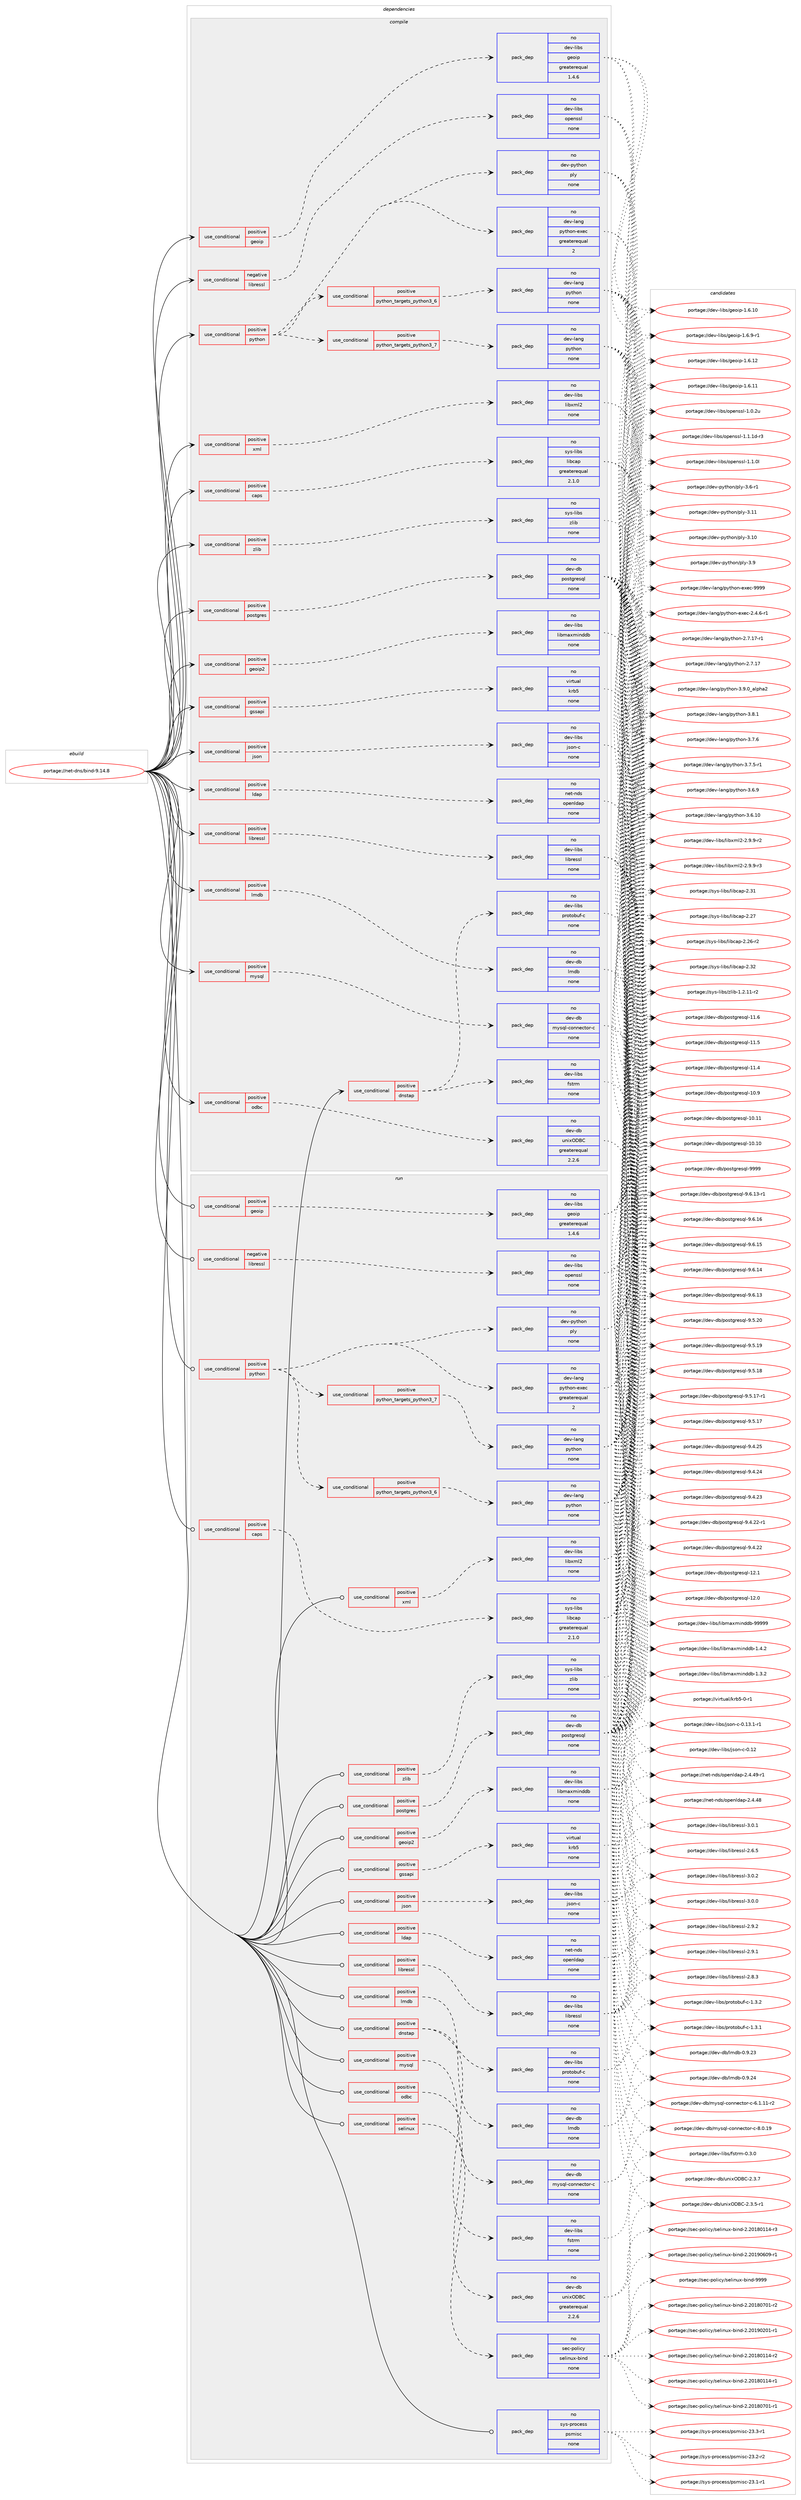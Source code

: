 digraph prolog {

# *************
# Graph options
# *************

newrank=true;
concentrate=true;
compound=true;
graph [rankdir=LR,fontname=Helvetica,fontsize=10,ranksep=1.5];#, ranksep=2.5, nodesep=0.2];
edge  [arrowhead=vee];
node  [fontname=Helvetica,fontsize=10];

# **********
# The ebuild
# **********

subgraph cluster_leftcol {
color=gray;
rank=same;
label=<<i>ebuild</i>>;
id [label="portage://net-dns/bind-9.14.8", color=red, width=4, href="../net-dns/bind-9.14.8.svg"];
}

# ****************
# The dependencies
# ****************

subgraph cluster_midcol {
color=gray;
label=<<i>dependencies</i>>;
subgraph cluster_compile {
fillcolor="#eeeeee";
style=filled;
label=<<i>compile</i>>;
subgraph cond32834 {
dependency148149 [label=<<TABLE BORDER="0" CELLBORDER="1" CELLSPACING="0" CELLPADDING="4"><TR><TD ROWSPAN="3" CELLPADDING="10">use_conditional</TD></TR><TR><TD>negative</TD></TR><TR><TD>libressl</TD></TR></TABLE>>, shape=none, color=red];
subgraph pack112873 {
dependency148150 [label=<<TABLE BORDER="0" CELLBORDER="1" CELLSPACING="0" CELLPADDING="4" WIDTH="220"><TR><TD ROWSPAN="6" CELLPADDING="30">pack_dep</TD></TR><TR><TD WIDTH="110">no</TD></TR><TR><TD>dev-libs</TD></TR><TR><TD>openssl</TD></TR><TR><TD>none</TD></TR><TR><TD></TD></TR></TABLE>>, shape=none, color=blue];
}
dependency148149:e -> dependency148150:w [weight=20,style="dashed",arrowhead="vee"];
}
id:e -> dependency148149:w [weight=20,style="solid",arrowhead="vee"];
subgraph cond32835 {
dependency148151 [label=<<TABLE BORDER="0" CELLBORDER="1" CELLSPACING="0" CELLPADDING="4"><TR><TD ROWSPAN="3" CELLPADDING="10">use_conditional</TD></TR><TR><TD>positive</TD></TR><TR><TD>caps</TD></TR></TABLE>>, shape=none, color=red];
subgraph pack112874 {
dependency148152 [label=<<TABLE BORDER="0" CELLBORDER="1" CELLSPACING="0" CELLPADDING="4" WIDTH="220"><TR><TD ROWSPAN="6" CELLPADDING="30">pack_dep</TD></TR><TR><TD WIDTH="110">no</TD></TR><TR><TD>sys-libs</TD></TR><TR><TD>libcap</TD></TR><TR><TD>greaterequal</TD></TR><TR><TD>2.1.0</TD></TR></TABLE>>, shape=none, color=blue];
}
dependency148151:e -> dependency148152:w [weight=20,style="dashed",arrowhead="vee"];
}
id:e -> dependency148151:w [weight=20,style="solid",arrowhead="vee"];
subgraph cond32836 {
dependency148153 [label=<<TABLE BORDER="0" CELLBORDER="1" CELLSPACING="0" CELLPADDING="4"><TR><TD ROWSPAN="3" CELLPADDING="10">use_conditional</TD></TR><TR><TD>positive</TD></TR><TR><TD>dnstap</TD></TR></TABLE>>, shape=none, color=red];
subgraph pack112875 {
dependency148154 [label=<<TABLE BORDER="0" CELLBORDER="1" CELLSPACING="0" CELLPADDING="4" WIDTH="220"><TR><TD ROWSPAN="6" CELLPADDING="30">pack_dep</TD></TR><TR><TD WIDTH="110">no</TD></TR><TR><TD>dev-libs</TD></TR><TR><TD>fstrm</TD></TR><TR><TD>none</TD></TR><TR><TD></TD></TR></TABLE>>, shape=none, color=blue];
}
dependency148153:e -> dependency148154:w [weight=20,style="dashed",arrowhead="vee"];
subgraph pack112876 {
dependency148155 [label=<<TABLE BORDER="0" CELLBORDER="1" CELLSPACING="0" CELLPADDING="4" WIDTH="220"><TR><TD ROWSPAN="6" CELLPADDING="30">pack_dep</TD></TR><TR><TD WIDTH="110">no</TD></TR><TR><TD>dev-libs</TD></TR><TR><TD>protobuf-c</TD></TR><TR><TD>none</TD></TR><TR><TD></TD></TR></TABLE>>, shape=none, color=blue];
}
dependency148153:e -> dependency148155:w [weight=20,style="dashed",arrowhead="vee"];
}
id:e -> dependency148153:w [weight=20,style="solid",arrowhead="vee"];
subgraph cond32837 {
dependency148156 [label=<<TABLE BORDER="0" CELLBORDER="1" CELLSPACING="0" CELLPADDING="4"><TR><TD ROWSPAN="3" CELLPADDING="10">use_conditional</TD></TR><TR><TD>positive</TD></TR><TR><TD>geoip</TD></TR></TABLE>>, shape=none, color=red];
subgraph pack112877 {
dependency148157 [label=<<TABLE BORDER="0" CELLBORDER="1" CELLSPACING="0" CELLPADDING="4" WIDTH="220"><TR><TD ROWSPAN="6" CELLPADDING="30">pack_dep</TD></TR><TR><TD WIDTH="110">no</TD></TR><TR><TD>dev-libs</TD></TR><TR><TD>geoip</TD></TR><TR><TD>greaterequal</TD></TR><TR><TD>1.4.6</TD></TR></TABLE>>, shape=none, color=blue];
}
dependency148156:e -> dependency148157:w [weight=20,style="dashed",arrowhead="vee"];
}
id:e -> dependency148156:w [weight=20,style="solid",arrowhead="vee"];
subgraph cond32838 {
dependency148158 [label=<<TABLE BORDER="0" CELLBORDER="1" CELLSPACING="0" CELLPADDING="4"><TR><TD ROWSPAN="3" CELLPADDING="10">use_conditional</TD></TR><TR><TD>positive</TD></TR><TR><TD>geoip2</TD></TR></TABLE>>, shape=none, color=red];
subgraph pack112878 {
dependency148159 [label=<<TABLE BORDER="0" CELLBORDER="1" CELLSPACING="0" CELLPADDING="4" WIDTH="220"><TR><TD ROWSPAN="6" CELLPADDING="30">pack_dep</TD></TR><TR><TD WIDTH="110">no</TD></TR><TR><TD>dev-libs</TD></TR><TR><TD>libmaxminddb</TD></TR><TR><TD>none</TD></TR><TR><TD></TD></TR></TABLE>>, shape=none, color=blue];
}
dependency148158:e -> dependency148159:w [weight=20,style="dashed",arrowhead="vee"];
}
id:e -> dependency148158:w [weight=20,style="solid",arrowhead="vee"];
subgraph cond32839 {
dependency148160 [label=<<TABLE BORDER="0" CELLBORDER="1" CELLSPACING="0" CELLPADDING="4"><TR><TD ROWSPAN="3" CELLPADDING="10">use_conditional</TD></TR><TR><TD>positive</TD></TR><TR><TD>gssapi</TD></TR></TABLE>>, shape=none, color=red];
subgraph pack112879 {
dependency148161 [label=<<TABLE BORDER="0" CELLBORDER="1" CELLSPACING="0" CELLPADDING="4" WIDTH="220"><TR><TD ROWSPAN="6" CELLPADDING="30">pack_dep</TD></TR><TR><TD WIDTH="110">no</TD></TR><TR><TD>virtual</TD></TR><TR><TD>krb5</TD></TR><TR><TD>none</TD></TR><TR><TD></TD></TR></TABLE>>, shape=none, color=blue];
}
dependency148160:e -> dependency148161:w [weight=20,style="dashed",arrowhead="vee"];
}
id:e -> dependency148160:w [weight=20,style="solid",arrowhead="vee"];
subgraph cond32840 {
dependency148162 [label=<<TABLE BORDER="0" CELLBORDER="1" CELLSPACING="0" CELLPADDING="4"><TR><TD ROWSPAN="3" CELLPADDING="10">use_conditional</TD></TR><TR><TD>positive</TD></TR><TR><TD>json</TD></TR></TABLE>>, shape=none, color=red];
subgraph pack112880 {
dependency148163 [label=<<TABLE BORDER="0" CELLBORDER="1" CELLSPACING="0" CELLPADDING="4" WIDTH="220"><TR><TD ROWSPAN="6" CELLPADDING="30">pack_dep</TD></TR><TR><TD WIDTH="110">no</TD></TR><TR><TD>dev-libs</TD></TR><TR><TD>json-c</TD></TR><TR><TD>none</TD></TR><TR><TD></TD></TR></TABLE>>, shape=none, color=blue];
}
dependency148162:e -> dependency148163:w [weight=20,style="dashed",arrowhead="vee"];
}
id:e -> dependency148162:w [weight=20,style="solid",arrowhead="vee"];
subgraph cond32841 {
dependency148164 [label=<<TABLE BORDER="0" CELLBORDER="1" CELLSPACING="0" CELLPADDING="4"><TR><TD ROWSPAN="3" CELLPADDING="10">use_conditional</TD></TR><TR><TD>positive</TD></TR><TR><TD>ldap</TD></TR></TABLE>>, shape=none, color=red];
subgraph pack112881 {
dependency148165 [label=<<TABLE BORDER="0" CELLBORDER="1" CELLSPACING="0" CELLPADDING="4" WIDTH="220"><TR><TD ROWSPAN="6" CELLPADDING="30">pack_dep</TD></TR><TR><TD WIDTH="110">no</TD></TR><TR><TD>net-nds</TD></TR><TR><TD>openldap</TD></TR><TR><TD>none</TD></TR><TR><TD></TD></TR></TABLE>>, shape=none, color=blue];
}
dependency148164:e -> dependency148165:w [weight=20,style="dashed",arrowhead="vee"];
}
id:e -> dependency148164:w [weight=20,style="solid",arrowhead="vee"];
subgraph cond32842 {
dependency148166 [label=<<TABLE BORDER="0" CELLBORDER="1" CELLSPACING="0" CELLPADDING="4"><TR><TD ROWSPAN="3" CELLPADDING="10">use_conditional</TD></TR><TR><TD>positive</TD></TR><TR><TD>libressl</TD></TR></TABLE>>, shape=none, color=red];
subgraph pack112882 {
dependency148167 [label=<<TABLE BORDER="0" CELLBORDER="1" CELLSPACING="0" CELLPADDING="4" WIDTH="220"><TR><TD ROWSPAN="6" CELLPADDING="30">pack_dep</TD></TR><TR><TD WIDTH="110">no</TD></TR><TR><TD>dev-libs</TD></TR><TR><TD>libressl</TD></TR><TR><TD>none</TD></TR><TR><TD></TD></TR></TABLE>>, shape=none, color=blue];
}
dependency148166:e -> dependency148167:w [weight=20,style="dashed",arrowhead="vee"];
}
id:e -> dependency148166:w [weight=20,style="solid",arrowhead="vee"];
subgraph cond32843 {
dependency148168 [label=<<TABLE BORDER="0" CELLBORDER="1" CELLSPACING="0" CELLPADDING="4"><TR><TD ROWSPAN="3" CELLPADDING="10">use_conditional</TD></TR><TR><TD>positive</TD></TR><TR><TD>lmdb</TD></TR></TABLE>>, shape=none, color=red];
subgraph pack112883 {
dependency148169 [label=<<TABLE BORDER="0" CELLBORDER="1" CELLSPACING="0" CELLPADDING="4" WIDTH="220"><TR><TD ROWSPAN="6" CELLPADDING="30">pack_dep</TD></TR><TR><TD WIDTH="110">no</TD></TR><TR><TD>dev-db</TD></TR><TR><TD>lmdb</TD></TR><TR><TD>none</TD></TR><TR><TD></TD></TR></TABLE>>, shape=none, color=blue];
}
dependency148168:e -> dependency148169:w [weight=20,style="dashed",arrowhead="vee"];
}
id:e -> dependency148168:w [weight=20,style="solid",arrowhead="vee"];
subgraph cond32844 {
dependency148170 [label=<<TABLE BORDER="0" CELLBORDER="1" CELLSPACING="0" CELLPADDING="4"><TR><TD ROWSPAN="3" CELLPADDING="10">use_conditional</TD></TR><TR><TD>positive</TD></TR><TR><TD>mysql</TD></TR></TABLE>>, shape=none, color=red];
subgraph pack112884 {
dependency148171 [label=<<TABLE BORDER="0" CELLBORDER="1" CELLSPACING="0" CELLPADDING="4" WIDTH="220"><TR><TD ROWSPAN="6" CELLPADDING="30">pack_dep</TD></TR><TR><TD WIDTH="110">no</TD></TR><TR><TD>dev-db</TD></TR><TR><TD>mysql-connector-c</TD></TR><TR><TD>none</TD></TR><TR><TD></TD></TR></TABLE>>, shape=none, color=blue];
}
dependency148170:e -> dependency148171:w [weight=20,style="dashed",arrowhead="vee"];
}
id:e -> dependency148170:w [weight=20,style="solid",arrowhead="vee"];
subgraph cond32845 {
dependency148172 [label=<<TABLE BORDER="0" CELLBORDER="1" CELLSPACING="0" CELLPADDING="4"><TR><TD ROWSPAN="3" CELLPADDING="10">use_conditional</TD></TR><TR><TD>positive</TD></TR><TR><TD>odbc</TD></TR></TABLE>>, shape=none, color=red];
subgraph pack112885 {
dependency148173 [label=<<TABLE BORDER="0" CELLBORDER="1" CELLSPACING="0" CELLPADDING="4" WIDTH="220"><TR><TD ROWSPAN="6" CELLPADDING="30">pack_dep</TD></TR><TR><TD WIDTH="110">no</TD></TR><TR><TD>dev-db</TD></TR><TR><TD>unixODBC</TD></TR><TR><TD>greaterequal</TD></TR><TR><TD>2.2.6</TD></TR></TABLE>>, shape=none, color=blue];
}
dependency148172:e -> dependency148173:w [weight=20,style="dashed",arrowhead="vee"];
}
id:e -> dependency148172:w [weight=20,style="solid",arrowhead="vee"];
subgraph cond32846 {
dependency148174 [label=<<TABLE BORDER="0" CELLBORDER="1" CELLSPACING="0" CELLPADDING="4"><TR><TD ROWSPAN="3" CELLPADDING="10">use_conditional</TD></TR><TR><TD>positive</TD></TR><TR><TD>postgres</TD></TR></TABLE>>, shape=none, color=red];
subgraph pack112886 {
dependency148175 [label=<<TABLE BORDER="0" CELLBORDER="1" CELLSPACING="0" CELLPADDING="4" WIDTH="220"><TR><TD ROWSPAN="6" CELLPADDING="30">pack_dep</TD></TR><TR><TD WIDTH="110">no</TD></TR><TR><TD>dev-db</TD></TR><TR><TD>postgresql</TD></TR><TR><TD>none</TD></TR><TR><TD></TD></TR></TABLE>>, shape=none, color=blue];
}
dependency148174:e -> dependency148175:w [weight=20,style="dashed",arrowhead="vee"];
}
id:e -> dependency148174:w [weight=20,style="solid",arrowhead="vee"];
subgraph cond32847 {
dependency148176 [label=<<TABLE BORDER="0" CELLBORDER="1" CELLSPACING="0" CELLPADDING="4"><TR><TD ROWSPAN="3" CELLPADDING="10">use_conditional</TD></TR><TR><TD>positive</TD></TR><TR><TD>python</TD></TR></TABLE>>, shape=none, color=red];
subgraph cond32848 {
dependency148177 [label=<<TABLE BORDER="0" CELLBORDER="1" CELLSPACING="0" CELLPADDING="4"><TR><TD ROWSPAN="3" CELLPADDING="10">use_conditional</TD></TR><TR><TD>positive</TD></TR><TR><TD>python_targets_python3_6</TD></TR></TABLE>>, shape=none, color=red];
subgraph pack112887 {
dependency148178 [label=<<TABLE BORDER="0" CELLBORDER="1" CELLSPACING="0" CELLPADDING="4" WIDTH="220"><TR><TD ROWSPAN="6" CELLPADDING="30">pack_dep</TD></TR><TR><TD WIDTH="110">no</TD></TR><TR><TD>dev-lang</TD></TR><TR><TD>python</TD></TR><TR><TD>none</TD></TR><TR><TD></TD></TR></TABLE>>, shape=none, color=blue];
}
dependency148177:e -> dependency148178:w [weight=20,style="dashed",arrowhead="vee"];
}
dependency148176:e -> dependency148177:w [weight=20,style="dashed",arrowhead="vee"];
subgraph cond32849 {
dependency148179 [label=<<TABLE BORDER="0" CELLBORDER="1" CELLSPACING="0" CELLPADDING="4"><TR><TD ROWSPAN="3" CELLPADDING="10">use_conditional</TD></TR><TR><TD>positive</TD></TR><TR><TD>python_targets_python3_7</TD></TR></TABLE>>, shape=none, color=red];
subgraph pack112888 {
dependency148180 [label=<<TABLE BORDER="0" CELLBORDER="1" CELLSPACING="0" CELLPADDING="4" WIDTH="220"><TR><TD ROWSPAN="6" CELLPADDING="30">pack_dep</TD></TR><TR><TD WIDTH="110">no</TD></TR><TR><TD>dev-lang</TD></TR><TR><TD>python</TD></TR><TR><TD>none</TD></TR><TR><TD></TD></TR></TABLE>>, shape=none, color=blue];
}
dependency148179:e -> dependency148180:w [weight=20,style="dashed",arrowhead="vee"];
}
dependency148176:e -> dependency148179:w [weight=20,style="dashed",arrowhead="vee"];
subgraph pack112889 {
dependency148181 [label=<<TABLE BORDER="0" CELLBORDER="1" CELLSPACING="0" CELLPADDING="4" WIDTH="220"><TR><TD ROWSPAN="6" CELLPADDING="30">pack_dep</TD></TR><TR><TD WIDTH="110">no</TD></TR><TR><TD>dev-lang</TD></TR><TR><TD>python-exec</TD></TR><TR><TD>greaterequal</TD></TR><TR><TD>2</TD></TR></TABLE>>, shape=none, color=blue];
}
dependency148176:e -> dependency148181:w [weight=20,style="dashed",arrowhead="vee"];
subgraph pack112890 {
dependency148182 [label=<<TABLE BORDER="0" CELLBORDER="1" CELLSPACING="0" CELLPADDING="4" WIDTH="220"><TR><TD ROWSPAN="6" CELLPADDING="30">pack_dep</TD></TR><TR><TD WIDTH="110">no</TD></TR><TR><TD>dev-python</TD></TR><TR><TD>ply</TD></TR><TR><TD>none</TD></TR><TR><TD></TD></TR></TABLE>>, shape=none, color=blue];
}
dependency148176:e -> dependency148182:w [weight=20,style="dashed",arrowhead="vee"];
}
id:e -> dependency148176:w [weight=20,style="solid",arrowhead="vee"];
subgraph cond32850 {
dependency148183 [label=<<TABLE BORDER="0" CELLBORDER="1" CELLSPACING="0" CELLPADDING="4"><TR><TD ROWSPAN="3" CELLPADDING="10">use_conditional</TD></TR><TR><TD>positive</TD></TR><TR><TD>xml</TD></TR></TABLE>>, shape=none, color=red];
subgraph pack112891 {
dependency148184 [label=<<TABLE BORDER="0" CELLBORDER="1" CELLSPACING="0" CELLPADDING="4" WIDTH="220"><TR><TD ROWSPAN="6" CELLPADDING="30">pack_dep</TD></TR><TR><TD WIDTH="110">no</TD></TR><TR><TD>dev-libs</TD></TR><TR><TD>libxml2</TD></TR><TR><TD>none</TD></TR><TR><TD></TD></TR></TABLE>>, shape=none, color=blue];
}
dependency148183:e -> dependency148184:w [weight=20,style="dashed",arrowhead="vee"];
}
id:e -> dependency148183:w [weight=20,style="solid",arrowhead="vee"];
subgraph cond32851 {
dependency148185 [label=<<TABLE BORDER="0" CELLBORDER="1" CELLSPACING="0" CELLPADDING="4"><TR><TD ROWSPAN="3" CELLPADDING="10">use_conditional</TD></TR><TR><TD>positive</TD></TR><TR><TD>zlib</TD></TR></TABLE>>, shape=none, color=red];
subgraph pack112892 {
dependency148186 [label=<<TABLE BORDER="0" CELLBORDER="1" CELLSPACING="0" CELLPADDING="4" WIDTH="220"><TR><TD ROWSPAN="6" CELLPADDING="30">pack_dep</TD></TR><TR><TD WIDTH="110">no</TD></TR><TR><TD>sys-libs</TD></TR><TR><TD>zlib</TD></TR><TR><TD>none</TD></TR><TR><TD></TD></TR></TABLE>>, shape=none, color=blue];
}
dependency148185:e -> dependency148186:w [weight=20,style="dashed",arrowhead="vee"];
}
id:e -> dependency148185:w [weight=20,style="solid",arrowhead="vee"];
}
subgraph cluster_compileandrun {
fillcolor="#eeeeee";
style=filled;
label=<<i>compile and run</i>>;
}
subgraph cluster_run {
fillcolor="#eeeeee";
style=filled;
label=<<i>run</i>>;
subgraph cond32852 {
dependency148187 [label=<<TABLE BORDER="0" CELLBORDER="1" CELLSPACING="0" CELLPADDING="4"><TR><TD ROWSPAN="3" CELLPADDING="10">use_conditional</TD></TR><TR><TD>negative</TD></TR><TR><TD>libressl</TD></TR></TABLE>>, shape=none, color=red];
subgraph pack112893 {
dependency148188 [label=<<TABLE BORDER="0" CELLBORDER="1" CELLSPACING="0" CELLPADDING="4" WIDTH="220"><TR><TD ROWSPAN="6" CELLPADDING="30">pack_dep</TD></TR><TR><TD WIDTH="110">no</TD></TR><TR><TD>dev-libs</TD></TR><TR><TD>openssl</TD></TR><TR><TD>none</TD></TR><TR><TD></TD></TR></TABLE>>, shape=none, color=blue];
}
dependency148187:e -> dependency148188:w [weight=20,style="dashed",arrowhead="vee"];
}
id:e -> dependency148187:w [weight=20,style="solid",arrowhead="odot"];
subgraph cond32853 {
dependency148189 [label=<<TABLE BORDER="0" CELLBORDER="1" CELLSPACING="0" CELLPADDING="4"><TR><TD ROWSPAN="3" CELLPADDING="10">use_conditional</TD></TR><TR><TD>positive</TD></TR><TR><TD>caps</TD></TR></TABLE>>, shape=none, color=red];
subgraph pack112894 {
dependency148190 [label=<<TABLE BORDER="0" CELLBORDER="1" CELLSPACING="0" CELLPADDING="4" WIDTH="220"><TR><TD ROWSPAN="6" CELLPADDING="30">pack_dep</TD></TR><TR><TD WIDTH="110">no</TD></TR><TR><TD>sys-libs</TD></TR><TR><TD>libcap</TD></TR><TR><TD>greaterequal</TD></TR><TR><TD>2.1.0</TD></TR></TABLE>>, shape=none, color=blue];
}
dependency148189:e -> dependency148190:w [weight=20,style="dashed",arrowhead="vee"];
}
id:e -> dependency148189:w [weight=20,style="solid",arrowhead="odot"];
subgraph cond32854 {
dependency148191 [label=<<TABLE BORDER="0" CELLBORDER="1" CELLSPACING="0" CELLPADDING="4"><TR><TD ROWSPAN="3" CELLPADDING="10">use_conditional</TD></TR><TR><TD>positive</TD></TR><TR><TD>dnstap</TD></TR></TABLE>>, shape=none, color=red];
subgraph pack112895 {
dependency148192 [label=<<TABLE BORDER="0" CELLBORDER="1" CELLSPACING="0" CELLPADDING="4" WIDTH="220"><TR><TD ROWSPAN="6" CELLPADDING="30">pack_dep</TD></TR><TR><TD WIDTH="110">no</TD></TR><TR><TD>dev-libs</TD></TR><TR><TD>fstrm</TD></TR><TR><TD>none</TD></TR><TR><TD></TD></TR></TABLE>>, shape=none, color=blue];
}
dependency148191:e -> dependency148192:w [weight=20,style="dashed",arrowhead="vee"];
subgraph pack112896 {
dependency148193 [label=<<TABLE BORDER="0" CELLBORDER="1" CELLSPACING="0" CELLPADDING="4" WIDTH="220"><TR><TD ROWSPAN="6" CELLPADDING="30">pack_dep</TD></TR><TR><TD WIDTH="110">no</TD></TR><TR><TD>dev-libs</TD></TR><TR><TD>protobuf-c</TD></TR><TR><TD>none</TD></TR><TR><TD></TD></TR></TABLE>>, shape=none, color=blue];
}
dependency148191:e -> dependency148193:w [weight=20,style="dashed",arrowhead="vee"];
}
id:e -> dependency148191:w [weight=20,style="solid",arrowhead="odot"];
subgraph cond32855 {
dependency148194 [label=<<TABLE BORDER="0" CELLBORDER="1" CELLSPACING="0" CELLPADDING="4"><TR><TD ROWSPAN="3" CELLPADDING="10">use_conditional</TD></TR><TR><TD>positive</TD></TR><TR><TD>geoip</TD></TR></TABLE>>, shape=none, color=red];
subgraph pack112897 {
dependency148195 [label=<<TABLE BORDER="0" CELLBORDER="1" CELLSPACING="0" CELLPADDING="4" WIDTH="220"><TR><TD ROWSPAN="6" CELLPADDING="30">pack_dep</TD></TR><TR><TD WIDTH="110">no</TD></TR><TR><TD>dev-libs</TD></TR><TR><TD>geoip</TD></TR><TR><TD>greaterequal</TD></TR><TR><TD>1.4.6</TD></TR></TABLE>>, shape=none, color=blue];
}
dependency148194:e -> dependency148195:w [weight=20,style="dashed",arrowhead="vee"];
}
id:e -> dependency148194:w [weight=20,style="solid",arrowhead="odot"];
subgraph cond32856 {
dependency148196 [label=<<TABLE BORDER="0" CELLBORDER="1" CELLSPACING="0" CELLPADDING="4"><TR><TD ROWSPAN="3" CELLPADDING="10">use_conditional</TD></TR><TR><TD>positive</TD></TR><TR><TD>geoip2</TD></TR></TABLE>>, shape=none, color=red];
subgraph pack112898 {
dependency148197 [label=<<TABLE BORDER="0" CELLBORDER="1" CELLSPACING="0" CELLPADDING="4" WIDTH="220"><TR><TD ROWSPAN="6" CELLPADDING="30">pack_dep</TD></TR><TR><TD WIDTH="110">no</TD></TR><TR><TD>dev-libs</TD></TR><TR><TD>libmaxminddb</TD></TR><TR><TD>none</TD></TR><TR><TD></TD></TR></TABLE>>, shape=none, color=blue];
}
dependency148196:e -> dependency148197:w [weight=20,style="dashed",arrowhead="vee"];
}
id:e -> dependency148196:w [weight=20,style="solid",arrowhead="odot"];
subgraph cond32857 {
dependency148198 [label=<<TABLE BORDER="0" CELLBORDER="1" CELLSPACING="0" CELLPADDING="4"><TR><TD ROWSPAN="3" CELLPADDING="10">use_conditional</TD></TR><TR><TD>positive</TD></TR><TR><TD>gssapi</TD></TR></TABLE>>, shape=none, color=red];
subgraph pack112899 {
dependency148199 [label=<<TABLE BORDER="0" CELLBORDER="1" CELLSPACING="0" CELLPADDING="4" WIDTH="220"><TR><TD ROWSPAN="6" CELLPADDING="30">pack_dep</TD></TR><TR><TD WIDTH="110">no</TD></TR><TR><TD>virtual</TD></TR><TR><TD>krb5</TD></TR><TR><TD>none</TD></TR><TR><TD></TD></TR></TABLE>>, shape=none, color=blue];
}
dependency148198:e -> dependency148199:w [weight=20,style="dashed",arrowhead="vee"];
}
id:e -> dependency148198:w [weight=20,style="solid",arrowhead="odot"];
subgraph cond32858 {
dependency148200 [label=<<TABLE BORDER="0" CELLBORDER="1" CELLSPACING="0" CELLPADDING="4"><TR><TD ROWSPAN="3" CELLPADDING="10">use_conditional</TD></TR><TR><TD>positive</TD></TR><TR><TD>json</TD></TR></TABLE>>, shape=none, color=red];
subgraph pack112900 {
dependency148201 [label=<<TABLE BORDER="0" CELLBORDER="1" CELLSPACING="0" CELLPADDING="4" WIDTH="220"><TR><TD ROWSPAN="6" CELLPADDING="30">pack_dep</TD></TR><TR><TD WIDTH="110">no</TD></TR><TR><TD>dev-libs</TD></TR><TR><TD>json-c</TD></TR><TR><TD>none</TD></TR><TR><TD></TD></TR></TABLE>>, shape=none, color=blue];
}
dependency148200:e -> dependency148201:w [weight=20,style="dashed",arrowhead="vee"];
}
id:e -> dependency148200:w [weight=20,style="solid",arrowhead="odot"];
subgraph cond32859 {
dependency148202 [label=<<TABLE BORDER="0" CELLBORDER="1" CELLSPACING="0" CELLPADDING="4"><TR><TD ROWSPAN="3" CELLPADDING="10">use_conditional</TD></TR><TR><TD>positive</TD></TR><TR><TD>ldap</TD></TR></TABLE>>, shape=none, color=red];
subgraph pack112901 {
dependency148203 [label=<<TABLE BORDER="0" CELLBORDER="1" CELLSPACING="0" CELLPADDING="4" WIDTH="220"><TR><TD ROWSPAN="6" CELLPADDING="30">pack_dep</TD></TR><TR><TD WIDTH="110">no</TD></TR><TR><TD>net-nds</TD></TR><TR><TD>openldap</TD></TR><TR><TD>none</TD></TR><TR><TD></TD></TR></TABLE>>, shape=none, color=blue];
}
dependency148202:e -> dependency148203:w [weight=20,style="dashed",arrowhead="vee"];
}
id:e -> dependency148202:w [weight=20,style="solid",arrowhead="odot"];
subgraph cond32860 {
dependency148204 [label=<<TABLE BORDER="0" CELLBORDER="1" CELLSPACING="0" CELLPADDING="4"><TR><TD ROWSPAN="3" CELLPADDING="10">use_conditional</TD></TR><TR><TD>positive</TD></TR><TR><TD>libressl</TD></TR></TABLE>>, shape=none, color=red];
subgraph pack112902 {
dependency148205 [label=<<TABLE BORDER="0" CELLBORDER="1" CELLSPACING="0" CELLPADDING="4" WIDTH="220"><TR><TD ROWSPAN="6" CELLPADDING="30">pack_dep</TD></TR><TR><TD WIDTH="110">no</TD></TR><TR><TD>dev-libs</TD></TR><TR><TD>libressl</TD></TR><TR><TD>none</TD></TR><TR><TD></TD></TR></TABLE>>, shape=none, color=blue];
}
dependency148204:e -> dependency148205:w [weight=20,style="dashed",arrowhead="vee"];
}
id:e -> dependency148204:w [weight=20,style="solid",arrowhead="odot"];
subgraph cond32861 {
dependency148206 [label=<<TABLE BORDER="0" CELLBORDER="1" CELLSPACING="0" CELLPADDING="4"><TR><TD ROWSPAN="3" CELLPADDING="10">use_conditional</TD></TR><TR><TD>positive</TD></TR><TR><TD>lmdb</TD></TR></TABLE>>, shape=none, color=red];
subgraph pack112903 {
dependency148207 [label=<<TABLE BORDER="0" CELLBORDER="1" CELLSPACING="0" CELLPADDING="4" WIDTH="220"><TR><TD ROWSPAN="6" CELLPADDING="30">pack_dep</TD></TR><TR><TD WIDTH="110">no</TD></TR><TR><TD>dev-db</TD></TR><TR><TD>lmdb</TD></TR><TR><TD>none</TD></TR><TR><TD></TD></TR></TABLE>>, shape=none, color=blue];
}
dependency148206:e -> dependency148207:w [weight=20,style="dashed",arrowhead="vee"];
}
id:e -> dependency148206:w [weight=20,style="solid",arrowhead="odot"];
subgraph cond32862 {
dependency148208 [label=<<TABLE BORDER="0" CELLBORDER="1" CELLSPACING="0" CELLPADDING="4"><TR><TD ROWSPAN="3" CELLPADDING="10">use_conditional</TD></TR><TR><TD>positive</TD></TR><TR><TD>mysql</TD></TR></TABLE>>, shape=none, color=red];
subgraph pack112904 {
dependency148209 [label=<<TABLE BORDER="0" CELLBORDER="1" CELLSPACING="0" CELLPADDING="4" WIDTH="220"><TR><TD ROWSPAN="6" CELLPADDING="30">pack_dep</TD></TR><TR><TD WIDTH="110">no</TD></TR><TR><TD>dev-db</TD></TR><TR><TD>mysql-connector-c</TD></TR><TR><TD>none</TD></TR><TR><TD></TD></TR></TABLE>>, shape=none, color=blue];
}
dependency148208:e -> dependency148209:w [weight=20,style="dashed",arrowhead="vee"];
}
id:e -> dependency148208:w [weight=20,style="solid",arrowhead="odot"];
subgraph cond32863 {
dependency148210 [label=<<TABLE BORDER="0" CELLBORDER="1" CELLSPACING="0" CELLPADDING="4"><TR><TD ROWSPAN="3" CELLPADDING="10">use_conditional</TD></TR><TR><TD>positive</TD></TR><TR><TD>odbc</TD></TR></TABLE>>, shape=none, color=red];
subgraph pack112905 {
dependency148211 [label=<<TABLE BORDER="0" CELLBORDER="1" CELLSPACING="0" CELLPADDING="4" WIDTH="220"><TR><TD ROWSPAN="6" CELLPADDING="30">pack_dep</TD></TR><TR><TD WIDTH="110">no</TD></TR><TR><TD>dev-db</TD></TR><TR><TD>unixODBC</TD></TR><TR><TD>greaterequal</TD></TR><TR><TD>2.2.6</TD></TR></TABLE>>, shape=none, color=blue];
}
dependency148210:e -> dependency148211:w [weight=20,style="dashed",arrowhead="vee"];
}
id:e -> dependency148210:w [weight=20,style="solid",arrowhead="odot"];
subgraph cond32864 {
dependency148212 [label=<<TABLE BORDER="0" CELLBORDER="1" CELLSPACING="0" CELLPADDING="4"><TR><TD ROWSPAN="3" CELLPADDING="10">use_conditional</TD></TR><TR><TD>positive</TD></TR><TR><TD>postgres</TD></TR></TABLE>>, shape=none, color=red];
subgraph pack112906 {
dependency148213 [label=<<TABLE BORDER="0" CELLBORDER="1" CELLSPACING="0" CELLPADDING="4" WIDTH="220"><TR><TD ROWSPAN="6" CELLPADDING="30">pack_dep</TD></TR><TR><TD WIDTH="110">no</TD></TR><TR><TD>dev-db</TD></TR><TR><TD>postgresql</TD></TR><TR><TD>none</TD></TR><TR><TD></TD></TR></TABLE>>, shape=none, color=blue];
}
dependency148212:e -> dependency148213:w [weight=20,style="dashed",arrowhead="vee"];
}
id:e -> dependency148212:w [weight=20,style="solid",arrowhead="odot"];
subgraph cond32865 {
dependency148214 [label=<<TABLE BORDER="0" CELLBORDER="1" CELLSPACING="0" CELLPADDING="4"><TR><TD ROWSPAN="3" CELLPADDING="10">use_conditional</TD></TR><TR><TD>positive</TD></TR><TR><TD>python</TD></TR></TABLE>>, shape=none, color=red];
subgraph cond32866 {
dependency148215 [label=<<TABLE BORDER="0" CELLBORDER="1" CELLSPACING="0" CELLPADDING="4"><TR><TD ROWSPAN="3" CELLPADDING="10">use_conditional</TD></TR><TR><TD>positive</TD></TR><TR><TD>python_targets_python3_6</TD></TR></TABLE>>, shape=none, color=red];
subgraph pack112907 {
dependency148216 [label=<<TABLE BORDER="0" CELLBORDER="1" CELLSPACING="0" CELLPADDING="4" WIDTH="220"><TR><TD ROWSPAN="6" CELLPADDING="30">pack_dep</TD></TR><TR><TD WIDTH="110">no</TD></TR><TR><TD>dev-lang</TD></TR><TR><TD>python</TD></TR><TR><TD>none</TD></TR><TR><TD></TD></TR></TABLE>>, shape=none, color=blue];
}
dependency148215:e -> dependency148216:w [weight=20,style="dashed",arrowhead="vee"];
}
dependency148214:e -> dependency148215:w [weight=20,style="dashed",arrowhead="vee"];
subgraph cond32867 {
dependency148217 [label=<<TABLE BORDER="0" CELLBORDER="1" CELLSPACING="0" CELLPADDING="4"><TR><TD ROWSPAN="3" CELLPADDING="10">use_conditional</TD></TR><TR><TD>positive</TD></TR><TR><TD>python_targets_python3_7</TD></TR></TABLE>>, shape=none, color=red];
subgraph pack112908 {
dependency148218 [label=<<TABLE BORDER="0" CELLBORDER="1" CELLSPACING="0" CELLPADDING="4" WIDTH="220"><TR><TD ROWSPAN="6" CELLPADDING="30">pack_dep</TD></TR><TR><TD WIDTH="110">no</TD></TR><TR><TD>dev-lang</TD></TR><TR><TD>python</TD></TR><TR><TD>none</TD></TR><TR><TD></TD></TR></TABLE>>, shape=none, color=blue];
}
dependency148217:e -> dependency148218:w [weight=20,style="dashed",arrowhead="vee"];
}
dependency148214:e -> dependency148217:w [weight=20,style="dashed",arrowhead="vee"];
subgraph pack112909 {
dependency148219 [label=<<TABLE BORDER="0" CELLBORDER="1" CELLSPACING="0" CELLPADDING="4" WIDTH="220"><TR><TD ROWSPAN="6" CELLPADDING="30">pack_dep</TD></TR><TR><TD WIDTH="110">no</TD></TR><TR><TD>dev-lang</TD></TR><TR><TD>python-exec</TD></TR><TR><TD>greaterequal</TD></TR><TR><TD>2</TD></TR></TABLE>>, shape=none, color=blue];
}
dependency148214:e -> dependency148219:w [weight=20,style="dashed",arrowhead="vee"];
subgraph pack112910 {
dependency148220 [label=<<TABLE BORDER="0" CELLBORDER="1" CELLSPACING="0" CELLPADDING="4" WIDTH="220"><TR><TD ROWSPAN="6" CELLPADDING="30">pack_dep</TD></TR><TR><TD WIDTH="110">no</TD></TR><TR><TD>dev-python</TD></TR><TR><TD>ply</TD></TR><TR><TD>none</TD></TR><TR><TD></TD></TR></TABLE>>, shape=none, color=blue];
}
dependency148214:e -> dependency148220:w [weight=20,style="dashed",arrowhead="vee"];
}
id:e -> dependency148214:w [weight=20,style="solid",arrowhead="odot"];
subgraph cond32868 {
dependency148221 [label=<<TABLE BORDER="0" CELLBORDER="1" CELLSPACING="0" CELLPADDING="4"><TR><TD ROWSPAN="3" CELLPADDING="10">use_conditional</TD></TR><TR><TD>positive</TD></TR><TR><TD>selinux</TD></TR></TABLE>>, shape=none, color=red];
subgraph pack112911 {
dependency148222 [label=<<TABLE BORDER="0" CELLBORDER="1" CELLSPACING="0" CELLPADDING="4" WIDTH="220"><TR><TD ROWSPAN="6" CELLPADDING="30">pack_dep</TD></TR><TR><TD WIDTH="110">no</TD></TR><TR><TD>sec-policy</TD></TR><TR><TD>selinux-bind</TD></TR><TR><TD>none</TD></TR><TR><TD></TD></TR></TABLE>>, shape=none, color=blue];
}
dependency148221:e -> dependency148222:w [weight=20,style="dashed",arrowhead="vee"];
}
id:e -> dependency148221:w [weight=20,style="solid",arrowhead="odot"];
subgraph cond32869 {
dependency148223 [label=<<TABLE BORDER="0" CELLBORDER="1" CELLSPACING="0" CELLPADDING="4"><TR><TD ROWSPAN="3" CELLPADDING="10">use_conditional</TD></TR><TR><TD>positive</TD></TR><TR><TD>xml</TD></TR></TABLE>>, shape=none, color=red];
subgraph pack112912 {
dependency148224 [label=<<TABLE BORDER="0" CELLBORDER="1" CELLSPACING="0" CELLPADDING="4" WIDTH="220"><TR><TD ROWSPAN="6" CELLPADDING="30">pack_dep</TD></TR><TR><TD WIDTH="110">no</TD></TR><TR><TD>dev-libs</TD></TR><TR><TD>libxml2</TD></TR><TR><TD>none</TD></TR><TR><TD></TD></TR></TABLE>>, shape=none, color=blue];
}
dependency148223:e -> dependency148224:w [weight=20,style="dashed",arrowhead="vee"];
}
id:e -> dependency148223:w [weight=20,style="solid",arrowhead="odot"];
subgraph cond32870 {
dependency148225 [label=<<TABLE BORDER="0" CELLBORDER="1" CELLSPACING="0" CELLPADDING="4"><TR><TD ROWSPAN="3" CELLPADDING="10">use_conditional</TD></TR><TR><TD>positive</TD></TR><TR><TD>zlib</TD></TR></TABLE>>, shape=none, color=red];
subgraph pack112913 {
dependency148226 [label=<<TABLE BORDER="0" CELLBORDER="1" CELLSPACING="0" CELLPADDING="4" WIDTH="220"><TR><TD ROWSPAN="6" CELLPADDING="30">pack_dep</TD></TR><TR><TD WIDTH="110">no</TD></TR><TR><TD>sys-libs</TD></TR><TR><TD>zlib</TD></TR><TR><TD>none</TD></TR><TR><TD></TD></TR></TABLE>>, shape=none, color=blue];
}
dependency148225:e -> dependency148226:w [weight=20,style="dashed",arrowhead="vee"];
}
id:e -> dependency148225:w [weight=20,style="solid",arrowhead="odot"];
subgraph pack112914 {
dependency148227 [label=<<TABLE BORDER="0" CELLBORDER="1" CELLSPACING="0" CELLPADDING="4" WIDTH="220"><TR><TD ROWSPAN="6" CELLPADDING="30">pack_dep</TD></TR><TR><TD WIDTH="110">no</TD></TR><TR><TD>sys-process</TD></TR><TR><TD>psmisc</TD></TR><TR><TD>none</TD></TR><TR><TD></TD></TR></TABLE>>, shape=none, color=blue];
}
id:e -> dependency148227:w [weight=20,style="solid",arrowhead="odot"];
}
}

# **************
# The candidates
# **************

subgraph cluster_choices {
rank=same;
color=gray;
label=<<i>candidates</i>>;

subgraph choice112873 {
color=black;
nodesep=1;
choice1001011184510810598115471111121011101151151084549464946491004511451 [label="portage://dev-libs/openssl-1.1.1d-r3", color=red, width=4,href="../dev-libs/openssl-1.1.1d-r3.svg"];
choice100101118451081059811547111112101110115115108454946494648108 [label="portage://dev-libs/openssl-1.1.0l", color=red, width=4,href="../dev-libs/openssl-1.1.0l.svg"];
choice100101118451081059811547111112101110115115108454946484650117 [label="portage://dev-libs/openssl-1.0.2u", color=red, width=4,href="../dev-libs/openssl-1.0.2u.svg"];
dependency148150:e -> choice1001011184510810598115471111121011101151151084549464946491004511451:w [style=dotted,weight="100"];
dependency148150:e -> choice100101118451081059811547111112101110115115108454946494648108:w [style=dotted,weight="100"];
dependency148150:e -> choice100101118451081059811547111112101110115115108454946484650117:w [style=dotted,weight="100"];
}
subgraph choice112874 {
color=black;
nodesep=1;
choice1151211154510810598115471081059899971124550465150 [label="portage://sys-libs/libcap-2.32", color=red, width=4,href="../sys-libs/libcap-2.32.svg"];
choice1151211154510810598115471081059899971124550465149 [label="portage://sys-libs/libcap-2.31", color=red, width=4,href="../sys-libs/libcap-2.31.svg"];
choice1151211154510810598115471081059899971124550465055 [label="portage://sys-libs/libcap-2.27", color=red, width=4,href="../sys-libs/libcap-2.27.svg"];
choice11512111545108105981154710810598999711245504650544511450 [label="portage://sys-libs/libcap-2.26-r2", color=red, width=4,href="../sys-libs/libcap-2.26-r2.svg"];
dependency148152:e -> choice1151211154510810598115471081059899971124550465150:w [style=dotted,weight="100"];
dependency148152:e -> choice1151211154510810598115471081059899971124550465149:w [style=dotted,weight="100"];
dependency148152:e -> choice1151211154510810598115471081059899971124550465055:w [style=dotted,weight="100"];
dependency148152:e -> choice11512111545108105981154710810598999711245504650544511450:w [style=dotted,weight="100"];
}
subgraph choice112875 {
color=black;
nodesep=1;
choice100101118451081059811547102115116114109454846514648 [label="portage://dev-libs/fstrm-0.3.0", color=red, width=4,href="../dev-libs/fstrm-0.3.0.svg"];
dependency148154:e -> choice100101118451081059811547102115116114109454846514648:w [style=dotted,weight="100"];
}
subgraph choice112876 {
color=black;
nodesep=1;
choice100101118451081059811547112114111116111981171024599454946514650 [label="portage://dev-libs/protobuf-c-1.3.2", color=red, width=4,href="../dev-libs/protobuf-c-1.3.2.svg"];
choice100101118451081059811547112114111116111981171024599454946514649 [label="portage://dev-libs/protobuf-c-1.3.1", color=red, width=4,href="../dev-libs/protobuf-c-1.3.1.svg"];
dependency148155:e -> choice100101118451081059811547112114111116111981171024599454946514650:w [style=dotted,weight="100"];
dependency148155:e -> choice100101118451081059811547112114111116111981171024599454946514649:w [style=dotted,weight="100"];
}
subgraph choice112877 {
color=black;
nodesep=1;
choice1001011184510810598115471031011111051124549465446574511449 [label="portage://dev-libs/geoip-1.6.9-r1", color=red, width=4,href="../dev-libs/geoip-1.6.9-r1.svg"];
choice10010111845108105981154710310111110511245494654464950 [label="portage://dev-libs/geoip-1.6.12", color=red, width=4,href="../dev-libs/geoip-1.6.12.svg"];
choice10010111845108105981154710310111110511245494654464949 [label="portage://dev-libs/geoip-1.6.11", color=red, width=4,href="../dev-libs/geoip-1.6.11.svg"];
choice10010111845108105981154710310111110511245494654464948 [label="portage://dev-libs/geoip-1.6.10", color=red, width=4,href="../dev-libs/geoip-1.6.10.svg"];
dependency148157:e -> choice1001011184510810598115471031011111051124549465446574511449:w [style=dotted,weight="100"];
dependency148157:e -> choice10010111845108105981154710310111110511245494654464950:w [style=dotted,weight="100"];
dependency148157:e -> choice10010111845108105981154710310111110511245494654464949:w [style=dotted,weight="100"];
dependency148157:e -> choice10010111845108105981154710310111110511245494654464948:w [style=dotted,weight="100"];
}
subgraph choice112878 {
color=black;
nodesep=1;
choice100101118451081059811547108105981099712010910511010010098455757575757 [label="portage://dev-libs/libmaxminddb-99999", color=red, width=4,href="../dev-libs/libmaxminddb-99999.svg"];
choice100101118451081059811547108105981099712010910511010010098454946524650 [label="portage://dev-libs/libmaxminddb-1.4.2", color=red, width=4,href="../dev-libs/libmaxminddb-1.4.2.svg"];
choice100101118451081059811547108105981099712010910511010010098454946514650 [label="portage://dev-libs/libmaxminddb-1.3.2", color=red, width=4,href="../dev-libs/libmaxminddb-1.3.2.svg"];
dependency148159:e -> choice100101118451081059811547108105981099712010910511010010098455757575757:w [style=dotted,weight="100"];
dependency148159:e -> choice100101118451081059811547108105981099712010910511010010098454946524650:w [style=dotted,weight="100"];
dependency148159:e -> choice100101118451081059811547108105981099712010910511010010098454946514650:w [style=dotted,weight="100"];
}
subgraph choice112879 {
color=black;
nodesep=1;
choice1181051141161179710847107114985345484511449 [label="portage://virtual/krb5-0-r1", color=red, width=4,href="../virtual/krb5-0-r1.svg"];
dependency148161:e -> choice1181051141161179710847107114985345484511449:w [style=dotted,weight="100"];
}
subgraph choice112880 {
color=black;
nodesep=1;
choice1001011184510810598115471061151111104599454846495146494511449 [label="portage://dev-libs/json-c-0.13.1-r1", color=red, width=4,href="../dev-libs/json-c-0.13.1-r1.svg"];
choice10010111845108105981154710611511111045994548464950 [label="portage://dev-libs/json-c-0.12", color=red, width=4,href="../dev-libs/json-c-0.12.svg"];
dependency148163:e -> choice1001011184510810598115471061151111104599454846495146494511449:w [style=dotted,weight="100"];
dependency148163:e -> choice10010111845108105981154710611511111045994548464950:w [style=dotted,weight="100"];
}
subgraph choice112881 {
color=black;
nodesep=1;
choice110101116451101001154711111210111010810097112455046524652574511449 [label="portage://net-nds/openldap-2.4.49-r1", color=red, width=4,href="../net-nds/openldap-2.4.49-r1.svg"];
choice11010111645110100115471111121011101081009711245504652465256 [label="portage://net-nds/openldap-2.4.48", color=red, width=4,href="../net-nds/openldap-2.4.48.svg"];
dependency148165:e -> choice110101116451101001154711111210111010810097112455046524652574511449:w [style=dotted,weight="100"];
dependency148165:e -> choice11010111645110100115471111121011101081009711245504652465256:w [style=dotted,weight="100"];
}
subgraph choice112882 {
color=black;
nodesep=1;
choice10010111845108105981154710810598114101115115108455146484650 [label="portage://dev-libs/libressl-3.0.2", color=red, width=4,href="../dev-libs/libressl-3.0.2.svg"];
choice10010111845108105981154710810598114101115115108455146484649 [label="portage://dev-libs/libressl-3.0.1", color=red, width=4,href="../dev-libs/libressl-3.0.1.svg"];
choice10010111845108105981154710810598114101115115108455146484648 [label="portage://dev-libs/libressl-3.0.0", color=red, width=4,href="../dev-libs/libressl-3.0.0.svg"];
choice10010111845108105981154710810598114101115115108455046574650 [label="portage://dev-libs/libressl-2.9.2", color=red, width=4,href="../dev-libs/libressl-2.9.2.svg"];
choice10010111845108105981154710810598114101115115108455046574649 [label="portage://dev-libs/libressl-2.9.1", color=red, width=4,href="../dev-libs/libressl-2.9.1.svg"];
choice10010111845108105981154710810598114101115115108455046564651 [label="portage://dev-libs/libressl-2.8.3", color=red, width=4,href="../dev-libs/libressl-2.8.3.svg"];
choice10010111845108105981154710810598114101115115108455046544653 [label="portage://dev-libs/libressl-2.6.5", color=red, width=4,href="../dev-libs/libressl-2.6.5.svg"];
dependency148167:e -> choice10010111845108105981154710810598114101115115108455146484650:w [style=dotted,weight="100"];
dependency148167:e -> choice10010111845108105981154710810598114101115115108455146484649:w [style=dotted,weight="100"];
dependency148167:e -> choice10010111845108105981154710810598114101115115108455146484648:w [style=dotted,weight="100"];
dependency148167:e -> choice10010111845108105981154710810598114101115115108455046574650:w [style=dotted,weight="100"];
dependency148167:e -> choice10010111845108105981154710810598114101115115108455046574649:w [style=dotted,weight="100"];
dependency148167:e -> choice10010111845108105981154710810598114101115115108455046564651:w [style=dotted,weight="100"];
dependency148167:e -> choice10010111845108105981154710810598114101115115108455046544653:w [style=dotted,weight="100"];
}
subgraph choice112883 {
color=black;
nodesep=1;
choice1001011184510098471081091009845484657465052 [label="portage://dev-db/lmdb-0.9.24", color=red, width=4,href="../dev-db/lmdb-0.9.24.svg"];
choice1001011184510098471081091009845484657465051 [label="portage://dev-db/lmdb-0.9.23", color=red, width=4,href="../dev-db/lmdb-0.9.23.svg"];
dependency148169:e -> choice1001011184510098471081091009845484657465052:w [style=dotted,weight="100"];
dependency148169:e -> choice1001011184510098471081091009845484657465051:w [style=dotted,weight="100"];
}
subgraph choice112884 {
color=black;
nodesep=1;
choice100101118451009847109121115113108459911111011010199116111114459945564648464957 [label="portage://dev-db/mysql-connector-c-8.0.19", color=red, width=4,href="../dev-db/mysql-connector-c-8.0.19.svg"];
choice1001011184510098471091211151131084599111110110101991161111144599455446494649494511450 [label="portage://dev-db/mysql-connector-c-6.1.11-r2", color=red, width=4,href="../dev-db/mysql-connector-c-6.1.11-r2.svg"];
dependency148171:e -> choice100101118451009847109121115113108459911111011010199116111114459945564648464957:w [style=dotted,weight="100"];
dependency148171:e -> choice1001011184510098471091211151131084599111110110101991161111144599455446494649494511450:w [style=dotted,weight="100"];
}
subgraph choice112885 {
color=black;
nodesep=1;
choice10010111845100984711711010512079686667455046514655 [label="portage://dev-db/unixODBC-2.3.7", color=red, width=4,href="../dev-db/unixODBC-2.3.7.svg"];
choice100101118451009847117110105120796866674550465146534511449 [label="portage://dev-db/unixODBC-2.3.5-r1", color=red, width=4,href="../dev-db/unixODBC-2.3.5-r1.svg"];
dependency148173:e -> choice10010111845100984711711010512079686667455046514655:w [style=dotted,weight="100"];
dependency148173:e -> choice100101118451009847117110105120796866674550465146534511449:w [style=dotted,weight="100"];
}
subgraph choice112886 {
color=black;
nodesep=1;
choice1001011184510098471121111151161031141011151131084557575757 [label="portage://dev-db/postgresql-9999", color=red, width=4,href="../dev-db/postgresql-9999.svg"];
choice10010111845100984711211111511610311410111511310845574654464954 [label="portage://dev-db/postgresql-9.6.16", color=red, width=4,href="../dev-db/postgresql-9.6.16.svg"];
choice10010111845100984711211111511610311410111511310845574654464953 [label="portage://dev-db/postgresql-9.6.15", color=red, width=4,href="../dev-db/postgresql-9.6.15.svg"];
choice10010111845100984711211111511610311410111511310845574654464952 [label="portage://dev-db/postgresql-9.6.14", color=red, width=4,href="../dev-db/postgresql-9.6.14.svg"];
choice100101118451009847112111115116103114101115113108455746544649514511449 [label="portage://dev-db/postgresql-9.6.13-r1", color=red, width=4,href="../dev-db/postgresql-9.6.13-r1.svg"];
choice10010111845100984711211111511610311410111511310845574654464951 [label="portage://dev-db/postgresql-9.6.13", color=red, width=4,href="../dev-db/postgresql-9.6.13.svg"];
choice10010111845100984711211111511610311410111511310845574653465048 [label="portage://dev-db/postgresql-9.5.20", color=red, width=4,href="../dev-db/postgresql-9.5.20.svg"];
choice10010111845100984711211111511610311410111511310845574653464957 [label="portage://dev-db/postgresql-9.5.19", color=red, width=4,href="../dev-db/postgresql-9.5.19.svg"];
choice10010111845100984711211111511610311410111511310845574653464956 [label="portage://dev-db/postgresql-9.5.18", color=red, width=4,href="../dev-db/postgresql-9.5.18.svg"];
choice100101118451009847112111115116103114101115113108455746534649554511449 [label="portage://dev-db/postgresql-9.5.17-r1", color=red, width=4,href="../dev-db/postgresql-9.5.17-r1.svg"];
choice10010111845100984711211111511610311410111511310845574653464955 [label="portage://dev-db/postgresql-9.5.17", color=red, width=4,href="../dev-db/postgresql-9.5.17.svg"];
choice10010111845100984711211111511610311410111511310845574652465053 [label="portage://dev-db/postgresql-9.4.25", color=red, width=4,href="../dev-db/postgresql-9.4.25.svg"];
choice10010111845100984711211111511610311410111511310845574652465052 [label="portage://dev-db/postgresql-9.4.24", color=red, width=4,href="../dev-db/postgresql-9.4.24.svg"];
choice10010111845100984711211111511610311410111511310845574652465051 [label="portage://dev-db/postgresql-9.4.23", color=red, width=4,href="../dev-db/postgresql-9.4.23.svg"];
choice100101118451009847112111115116103114101115113108455746524650504511449 [label="portage://dev-db/postgresql-9.4.22-r1", color=red, width=4,href="../dev-db/postgresql-9.4.22-r1.svg"];
choice10010111845100984711211111511610311410111511310845574652465050 [label="portage://dev-db/postgresql-9.4.22", color=red, width=4,href="../dev-db/postgresql-9.4.22.svg"];
choice1001011184510098471121111151161031141011151131084549504649 [label="portage://dev-db/postgresql-12.1", color=red, width=4,href="../dev-db/postgresql-12.1.svg"];
choice1001011184510098471121111151161031141011151131084549504648 [label="portage://dev-db/postgresql-12.0", color=red, width=4,href="../dev-db/postgresql-12.0.svg"];
choice1001011184510098471121111151161031141011151131084549494654 [label="portage://dev-db/postgresql-11.6", color=red, width=4,href="../dev-db/postgresql-11.6.svg"];
choice1001011184510098471121111151161031141011151131084549494653 [label="portage://dev-db/postgresql-11.5", color=red, width=4,href="../dev-db/postgresql-11.5.svg"];
choice1001011184510098471121111151161031141011151131084549494652 [label="portage://dev-db/postgresql-11.4", color=red, width=4,href="../dev-db/postgresql-11.4.svg"];
choice1001011184510098471121111151161031141011151131084549484657 [label="portage://dev-db/postgresql-10.9", color=red, width=4,href="../dev-db/postgresql-10.9.svg"];
choice100101118451009847112111115116103114101115113108454948464949 [label="portage://dev-db/postgresql-10.11", color=red, width=4,href="../dev-db/postgresql-10.11.svg"];
choice100101118451009847112111115116103114101115113108454948464948 [label="portage://dev-db/postgresql-10.10", color=red, width=4,href="../dev-db/postgresql-10.10.svg"];
dependency148175:e -> choice1001011184510098471121111151161031141011151131084557575757:w [style=dotted,weight="100"];
dependency148175:e -> choice10010111845100984711211111511610311410111511310845574654464954:w [style=dotted,weight="100"];
dependency148175:e -> choice10010111845100984711211111511610311410111511310845574654464953:w [style=dotted,weight="100"];
dependency148175:e -> choice10010111845100984711211111511610311410111511310845574654464952:w [style=dotted,weight="100"];
dependency148175:e -> choice100101118451009847112111115116103114101115113108455746544649514511449:w [style=dotted,weight="100"];
dependency148175:e -> choice10010111845100984711211111511610311410111511310845574654464951:w [style=dotted,weight="100"];
dependency148175:e -> choice10010111845100984711211111511610311410111511310845574653465048:w [style=dotted,weight="100"];
dependency148175:e -> choice10010111845100984711211111511610311410111511310845574653464957:w [style=dotted,weight="100"];
dependency148175:e -> choice10010111845100984711211111511610311410111511310845574653464956:w [style=dotted,weight="100"];
dependency148175:e -> choice100101118451009847112111115116103114101115113108455746534649554511449:w [style=dotted,weight="100"];
dependency148175:e -> choice10010111845100984711211111511610311410111511310845574653464955:w [style=dotted,weight="100"];
dependency148175:e -> choice10010111845100984711211111511610311410111511310845574652465053:w [style=dotted,weight="100"];
dependency148175:e -> choice10010111845100984711211111511610311410111511310845574652465052:w [style=dotted,weight="100"];
dependency148175:e -> choice10010111845100984711211111511610311410111511310845574652465051:w [style=dotted,weight="100"];
dependency148175:e -> choice100101118451009847112111115116103114101115113108455746524650504511449:w [style=dotted,weight="100"];
dependency148175:e -> choice10010111845100984711211111511610311410111511310845574652465050:w [style=dotted,weight="100"];
dependency148175:e -> choice1001011184510098471121111151161031141011151131084549504649:w [style=dotted,weight="100"];
dependency148175:e -> choice1001011184510098471121111151161031141011151131084549504648:w [style=dotted,weight="100"];
dependency148175:e -> choice1001011184510098471121111151161031141011151131084549494654:w [style=dotted,weight="100"];
dependency148175:e -> choice1001011184510098471121111151161031141011151131084549494653:w [style=dotted,weight="100"];
dependency148175:e -> choice1001011184510098471121111151161031141011151131084549494652:w [style=dotted,weight="100"];
dependency148175:e -> choice1001011184510098471121111151161031141011151131084549484657:w [style=dotted,weight="100"];
dependency148175:e -> choice100101118451009847112111115116103114101115113108454948464949:w [style=dotted,weight="100"];
dependency148175:e -> choice100101118451009847112111115116103114101115113108454948464948:w [style=dotted,weight="100"];
}
subgraph choice112887 {
color=black;
nodesep=1;
choice10010111845108971101034711212111610411111045514657464895971081121049750 [label="portage://dev-lang/python-3.9.0_alpha2", color=red, width=4,href="../dev-lang/python-3.9.0_alpha2.svg"];
choice100101118451089711010347112121116104111110455146564649 [label="portage://dev-lang/python-3.8.1", color=red, width=4,href="../dev-lang/python-3.8.1.svg"];
choice100101118451089711010347112121116104111110455146554654 [label="portage://dev-lang/python-3.7.6", color=red, width=4,href="../dev-lang/python-3.7.6.svg"];
choice1001011184510897110103471121211161041111104551465546534511449 [label="portage://dev-lang/python-3.7.5-r1", color=red, width=4,href="../dev-lang/python-3.7.5-r1.svg"];
choice100101118451089711010347112121116104111110455146544657 [label="portage://dev-lang/python-3.6.9", color=red, width=4,href="../dev-lang/python-3.6.9.svg"];
choice10010111845108971101034711212111610411111045514654464948 [label="portage://dev-lang/python-3.6.10", color=red, width=4,href="../dev-lang/python-3.6.10.svg"];
choice100101118451089711010347112121116104111110455046554649554511449 [label="portage://dev-lang/python-2.7.17-r1", color=red, width=4,href="../dev-lang/python-2.7.17-r1.svg"];
choice10010111845108971101034711212111610411111045504655464955 [label="portage://dev-lang/python-2.7.17", color=red, width=4,href="../dev-lang/python-2.7.17.svg"];
dependency148178:e -> choice10010111845108971101034711212111610411111045514657464895971081121049750:w [style=dotted,weight="100"];
dependency148178:e -> choice100101118451089711010347112121116104111110455146564649:w [style=dotted,weight="100"];
dependency148178:e -> choice100101118451089711010347112121116104111110455146554654:w [style=dotted,weight="100"];
dependency148178:e -> choice1001011184510897110103471121211161041111104551465546534511449:w [style=dotted,weight="100"];
dependency148178:e -> choice100101118451089711010347112121116104111110455146544657:w [style=dotted,weight="100"];
dependency148178:e -> choice10010111845108971101034711212111610411111045514654464948:w [style=dotted,weight="100"];
dependency148178:e -> choice100101118451089711010347112121116104111110455046554649554511449:w [style=dotted,weight="100"];
dependency148178:e -> choice10010111845108971101034711212111610411111045504655464955:w [style=dotted,weight="100"];
}
subgraph choice112888 {
color=black;
nodesep=1;
choice10010111845108971101034711212111610411111045514657464895971081121049750 [label="portage://dev-lang/python-3.9.0_alpha2", color=red, width=4,href="../dev-lang/python-3.9.0_alpha2.svg"];
choice100101118451089711010347112121116104111110455146564649 [label="portage://dev-lang/python-3.8.1", color=red, width=4,href="../dev-lang/python-3.8.1.svg"];
choice100101118451089711010347112121116104111110455146554654 [label="portage://dev-lang/python-3.7.6", color=red, width=4,href="../dev-lang/python-3.7.6.svg"];
choice1001011184510897110103471121211161041111104551465546534511449 [label="portage://dev-lang/python-3.7.5-r1", color=red, width=4,href="../dev-lang/python-3.7.5-r1.svg"];
choice100101118451089711010347112121116104111110455146544657 [label="portage://dev-lang/python-3.6.9", color=red, width=4,href="../dev-lang/python-3.6.9.svg"];
choice10010111845108971101034711212111610411111045514654464948 [label="portage://dev-lang/python-3.6.10", color=red, width=4,href="../dev-lang/python-3.6.10.svg"];
choice100101118451089711010347112121116104111110455046554649554511449 [label="portage://dev-lang/python-2.7.17-r1", color=red, width=4,href="../dev-lang/python-2.7.17-r1.svg"];
choice10010111845108971101034711212111610411111045504655464955 [label="portage://dev-lang/python-2.7.17", color=red, width=4,href="../dev-lang/python-2.7.17.svg"];
dependency148180:e -> choice10010111845108971101034711212111610411111045514657464895971081121049750:w [style=dotted,weight="100"];
dependency148180:e -> choice100101118451089711010347112121116104111110455146564649:w [style=dotted,weight="100"];
dependency148180:e -> choice100101118451089711010347112121116104111110455146554654:w [style=dotted,weight="100"];
dependency148180:e -> choice1001011184510897110103471121211161041111104551465546534511449:w [style=dotted,weight="100"];
dependency148180:e -> choice100101118451089711010347112121116104111110455146544657:w [style=dotted,weight="100"];
dependency148180:e -> choice10010111845108971101034711212111610411111045514654464948:w [style=dotted,weight="100"];
dependency148180:e -> choice100101118451089711010347112121116104111110455046554649554511449:w [style=dotted,weight="100"];
dependency148180:e -> choice10010111845108971101034711212111610411111045504655464955:w [style=dotted,weight="100"];
}
subgraph choice112889 {
color=black;
nodesep=1;
choice10010111845108971101034711212111610411111045101120101994557575757 [label="portage://dev-lang/python-exec-9999", color=red, width=4,href="../dev-lang/python-exec-9999.svg"];
choice10010111845108971101034711212111610411111045101120101994550465246544511449 [label="portage://dev-lang/python-exec-2.4.6-r1", color=red, width=4,href="../dev-lang/python-exec-2.4.6-r1.svg"];
dependency148181:e -> choice10010111845108971101034711212111610411111045101120101994557575757:w [style=dotted,weight="100"];
dependency148181:e -> choice10010111845108971101034711212111610411111045101120101994550465246544511449:w [style=dotted,weight="100"];
}
subgraph choice112890 {
color=black;
nodesep=1;
choice100101118451121211161041111104711210812145514657 [label="portage://dev-python/ply-3.9", color=red, width=4,href="../dev-python/ply-3.9.svg"];
choice1001011184511212111610411111047112108121455146544511449 [label="portage://dev-python/ply-3.6-r1", color=red, width=4,href="../dev-python/ply-3.6-r1.svg"];
choice10010111845112121116104111110471121081214551464949 [label="portage://dev-python/ply-3.11", color=red, width=4,href="../dev-python/ply-3.11.svg"];
choice10010111845112121116104111110471121081214551464948 [label="portage://dev-python/ply-3.10", color=red, width=4,href="../dev-python/ply-3.10.svg"];
dependency148182:e -> choice100101118451121211161041111104711210812145514657:w [style=dotted,weight="100"];
dependency148182:e -> choice1001011184511212111610411111047112108121455146544511449:w [style=dotted,weight="100"];
dependency148182:e -> choice10010111845112121116104111110471121081214551464949:w [style=dotted,weight="100"];
dependency148182:e -> choice10010111845112121116104111110471121081214551464948:w [style=dotted,weight="100"];
}
subgraph choice112891 {
color=black;
nodesep=1;
choice10010111845108105981154710810598120109108504550465746574511451 [label="portage://dev-libs/libxml2-2.9.9-r3", color=red, width=4,href="../dev-libs/libxml2-2.9.9-r3.svg"];
choice10010111845108105981154710810598120109108504550465746574511450 [label="portage://dev-libs/libxml2-2.9.9-r2", color=red, width=4,href="../dev-libs/libxml2-2.9.9-r2.svg"];
dependency148184:e -> choice10010111845108105981154710810598120109108504550465746574511451:w [style=dotted,weight="100"];
dependency148184:e -> choice10010111845108105981154710810598120109108504550465746574511450:w [style=dotted,weight="100"];
}
subgraph choice112892 {
color=black;
nodesep=1;
choice11512111545108105981154712210810598454946504649494511450 [label="portage://sys-libs/zlib-1.2.11-r2", color=red, width=4,href="../sys-libs/zlib-1.2.11-r2.svg"];
dependency148186:e -> choice11512111545108105981154712210810598454946504649494511450:w [style=dotted,weight="100"];
}
subgraph choice112893 {
color=black;
nodesep=1;
choice1001011184510810598115471111121011101151151084549464946491004511451 [label="portage://dev-libs/openssl-1.1.1d-r3", color=red, width=4,href="../dev-libs/openssl-1.1.1d-r3.svg"];
choice100101118451081059811547111112101110115115108454946494648108 [label="portage://dev-libs/openssl-1.1.0l", color=red, width=4,href="../dev-libs/openssl-1.1.0l.svg"];
choice100101118451081059811547111112101110115115108454946484650117 [label="portage://dev-libs/openssl-1.0.2u", color=red, width=4,href="../dev-libs/openssl-1.0.2u.svg"];
dependency148188:e -> choice1001011184510810598115471111121011101151151084549464946491004511451:w [style=dotted,weight="100"];
dependency148188:e -> choice100101118451081059811547111112101110115115108454946494648108:w [style=dotted,weight="100"];
dependency148188:e -> choice100101118451081059811547111112101110115115108454946484650117:w [style=dotted,weight="100"];
}
subgraph choice112894 {
color=black;
nodesep=1;
choice1151211154510810598115471081059899971124550465150 [label="portage://sys-libs/libcap-2.32", color=red, width=4,href="../sys-libs/libcap-2.32.svg"];
choice1151211154510810598115471081059899971124550465149 [label="portage://sys-libs/libcap-2.31", color=red, width=4,href="../sys-libs/libcap-2.31.svg"];
choice1151211154510810598115471081059899971124550465055 [label="portage://sys-libs/libcap-2.27", color=red, width=4,href="../sys-libs/libcap-2.27.svg"];
choice11512111545108105981154710810598999711245504650544511450 [label="portage://sys-libs/libcap-2.26-r2", color=red, width=4,href="../sys-libs/libcap-2.26-r2.svg"];
dependency148190:e -> choice1151211154510810598115471081059899971124550465150:w [style=dotted,weight="100"];
dependency148190:e -> choice1151211154510810598115471081059899971124550465149:w [style=dotted,weight="100"];
dependency148190:e -> choice1151211154510810598115471081059899971124550465055:w [style=dotted,weight="100"];
dependency148190:e -> choice11512111545108105981154710810598999711245504650544511450:w [style=dotted,weight="100"];
}
subgraph choice112895 {
color=black;
nodesep=1;
choice100101118451081059811547102115116114109454846514648 [label="portage://dev-libs/fstrm-0.3.0", color=red, width=4,href="../dev-libs/fstrm-0.3.0.svg"];
dependency148192:e -> choice100101118451081059811547102115116114109454846514648:w [style=dotted,weight="100"];
}
subgraph choice112896 {
color=black;
nodesep=1;
choice100101118451081059811547112114111116111981171024599454946514650 [label="portage://dev-libs/protobuf-c-1.3.2", color=red, width=4,href="../dev-libs/protobuf-c-1.3.2.svg"];
choice100101118451081059811547112114111116111981171024599454946514649 [label="portage://dev-libs/protobuf-c-1.3.1", color=red, width=4,href="../dev-libs/protobuf-c-1.3.1.svg"];
dependency148193:e -> choice100101118451081059811547112114111116111981171024599454946514650:w [style=dotted,weight="100"];
dependency148193:e -> choice100101118451081059811547112114111116111981171024599454946514649:w [style=dotted,weight="100"];
}
subgraph choice112897 {
color=black;
nodesep=1;
choice1001011184510810598115471031011111051124549465446574511449 [label="portage://dev-libs/geoip-1.6.9-r1", color=red, width=4,href="../dev-libs/geoip-1.6.9-r1.svg"];
choice10010111845108105981154710310111110511245494654464950 [label="portage://dev-libs/geoip-1.6.12", color=red, width=4,href="../dev-libs/geoip-1.6.12.svg"];
choice10010111845108105981154710310111110511245494654464949 [label="portage://dev-libs/geoip-1.6.11", color=red, width=4,href="../dev-libs/geoip-1.6.11.svg"];
choice10010111845108105981154710310111110511245494654464948 [label="portage://dev-libs/geoip-1.6.10", color=red, width=4,href="../dev-libs/geoip-1.6.10.svg"];
dependency148195:e -> choice1001011184510810598115471031011111051124549465446574511449:w [style=dotted,weight="100"];
dependency148195:e -> choice10010111845108105981154710310111110511245494654464950:w [style=dotted,weight="100"];
dependency148195:e -> choice10010111845108105981154710310111110511245494654464949:w [style=dotted,weight="100"];
dependency148195:e -> choice10010111845108105981154710310111110511245494654464948:w [style=dotted,weight="100"];
}
subgraph choice112898 {
color=black;
nodesep=1;
choice100101118451081059811547108105981099712010910511010010098455757575757 [label="portage://dev-libs/libmaxminddb-99999", color=red, width=4,href="../dev-libs/libmaxminddb-99999.svg"];
choice100101118451081059811547108105981099712010910511010010098454946524650 [label="portage://dev-libs/libmaxminddb-1.4.2", color=red, width=4,href="../dev-libs/libmaxminddb-1.4.2.svg"];
choice100101118451081059811547108105981099712010910511010010098454946514650 [label="portage://dev-libs/libmaxminddb-1.3.2", color=red, width=4,href="../dev-libs/libmaxminddb-1.3.2.svg"];
dependency148197:e -> choice100101118451081059811547108105981099712010910511010010098455757575757:w [style=dotted,weight="100"];
dependency148197:e -> choice100101118451081059811547108105981099712010910511010010098454946524650:w [style=dotted,weight="100"];
dependency148197:e -> choice100101118451081059811547108105981099712010910511010010098454946514650:w [style=dotted,weight="100"];
}
subgraph choice112899 {
color=black;
nodesep=1;
choice1181051141161179710847107114985345484511449 [label="portage://virtual/krb5-0-r1", color=red, width=4,href="../virtual/krb5-0-r1.svg"];
dependency148199:e -> choice1181051141161179710847107114985345484511449:w [style=dotted,weight="100"];
}
subgraph choice112900 {
color=black;
nodesep=1;
choice1001011184510810598115471061151111104599454846495146494511449 [label="portage://dev-libs/json-c-0.13.1-r1", color=red, width=4,href="../dev-libs/json-c-0.13.1-r1.svg"];
choice10010111845108105981154710611511111045994548464950 [label="portage://dev-libs/json-c-0.12", color=red, width=4,href="../dev-libs/json-c-0.12.svg"];
dependency148201:e -> choice1001011184510810598115471061151111104599454846495146494511449:w [style=dotted,weight="100"];
dependency148201:e -> choice10010111845108105981154710611511111045994548464950:w [style=dotted,weight="100"];
}
subgraph choice112901 {
color=black;
nodesep=1;
choice110101116451101001154711111210111010810097112455046524652574511449 [label="portage://net-nds/openldap-2.4.49-r1", color=red, width=4,href="../net-nds/openldap-2.4.49-r1.svg"];
choice11010111645110100115471111121011101081009711245504652465256 [label="portage://net-nds/openldap-2.4.48", color=red, width=4,href="../net-nds/openldap-2.4.48.svg"];
dependency148203:e -> choice110101116451101001154711111210111010810097112455046524652574511449:w [style=dotted,weight="100"];
dependency148203:e -> choice11010111645110100115471111121011101081009711245504652465256:w [style=dotted,weight="100"];
}
subgraph choice112902 {
color=black;
nodesep=1;
choice10010111845108105981154710810598114101115115108455146484650 [label="portage://dev-libs/libressl-3.0.2", color=red, width=4,href="../dev-libs/libressl-3.0.2.svg"];
choice10010111845108105981154710810598114101115115108455146484649 [label="portage://dev-libs/libressl-3.0.1", color=red, width=4,href="../dev-libs/libressl-3.0.1.svg"];
choice10010111845108105981154710810598114101115115108455146484648 [label="portage://dev-libs/libressl-3.0.0", color=red, width=4,href="../dev-libs/libressl-3.0.0.svg"];
choice10010111845108105981154710810598114101115115108455046574650 [label="portage://dev-libs/libressl-2.9.2", color=red, width=4,href="../dev-libs/libressl-2.9.2.svg"];
choice10010111845108105981154710810598114101115115108455046574649 [label="portage://dev-libs/libressl-2.9.1", color=red, width=4,href="../dev-libs/libressl-2.9.1.svg"];
choice10010111845108105981154710810598114101115115108455046564651 [label="portage://dev-libs/libressl-2.8.3", color=red, width=4,href="../dev-libs/libressl-2.8.3.svg"];
choice10010111845108105981154710810598114101115115108455046544653 [label="portage://dev-libs/libressl-2.6.5", color=red, width=4,href="../dev-libs/libressl-2.6.5.svg"];
dependency148205:e -> choice10010111845108105981154710810598114101115115108455146484650:w [style=dotted,weight="100"];
dependency148205:e -> choice10010111845108105981154710810598114101115115108455146484649:w [style=dotted,weight="100"];
dependency148205:e -> choice10010111845108105981154710810598114101115115108455146484648:w [style=dotted,weight="100"];
dependency148205:e -> choice10010111845108105981154710810598114101115115108455046574650:w [style=dotted,weight="100"];
dependency148205:e -> choice10010111845108105981154710810598114101115115108455046574649:w [style=dotted,weight="100"];
dependency148205:e -> choice10010111845108105981154710810598114101115115108455046564651:w [style=dotted,weight="100"];
dependency148205:e -> choice10010111845108105981154710810598114101115115108455046544653:w [style=dotted,weight="100"];
}
subgraph choice112903 {
color=black;
nodesep=1;
choice1001011184510098471081091009845484657465052 [label="portage://dev-db/lmdb-0.9.24", color=red, width=4,href="../dev-db/lmdb-0.9.24.svg"];
choice1001011184510098471081091009845484657465051 [label="portage://dev-db/lmdb-0.9.23", color=red, width=4,href="../dev-db/lmdb-0.9.23.svg"];
dependency148207:e -> choice1001011184510098471081091009845484657465052:w [style=dotted,weight="100"];
dependency148207:e -> choice1001011184510098471081091009845484657465051:w [style=dotted,weight="100"];
}
subgraph choice112904 {
color=black;
nodesep=1;
choice100101118451009847109121115113108459911111011010199116111114459945564648464957 [label="portage://dev-db/mysql-connector-c-8.0.19", color=red, width=4,href="../dev-db/mysql-connector-c-8.0.19.svg"];
choice1001011184510098471091211151131084599111110110101991161111144599455446494649494511450 [label="portage://dev-db/mysql-connector-c-6.1.11-r2", color=red, width=4,href="../dev-db/mysql-connector-c-6.1.11-r2.svg"];
dependency148209:e -> choice100101118451009847109121115113108459911111011010199116111114459945564648464957:w [style=dotted,weight="100"];
dependency148209:e -> choice1001011184510098471091211151131084599111110110101991161111144599455446494649494511450:w [style=dotted,weight="100"];
}
subgraph choice112905 {
color=black;
nodesep=1;
choice10010111845100984711711010512079686667455046514655 [label="portage://dev-db/unixODBC-2.3.7", color=red, width=4,href="../dev-db/unixODBC-2.3.7.svg"];
choice100101118451009847117110105120796866674550465146534511449 [label="portage://dev-db/unixODBC-2.3.5-r1", color=red, width=4,href="../dev-db/unixODBC-2.3.5-r1.svg"];
dependency148211:e -> choice10010111845100984711711010512079686667455046514655:w [style=dotted,weight="100"];
dependency148211:e -> choice100101118451009847117110105120796866674550465146534511449:w [style=dotted,weight="100"];
}
subgraph choice112906 {
color=black;
nodesep=1;
choice1001011184510098471121111151161031141011151131084557575757 [label="portage://dev-db/postgresql-9999", color=red, width=4,href="../dev-db/postgresql-9999.svg"];
choice10010111845100984711211111511610311410111511310845574654464954 [label="portage://dev-db/postgresql-9.6.16", color=red, width=4,href="../dev-db/postgresql-9.6.16.svg"];
choice10010111845100984711211111511610311410111511310845574654464953 [label="portage://dev-db/postgresql-9.6.15", color=red, width=4,href="../dev-db/postgresql-9.6.15.svg"];
choice10010111845100984711211111511610311410111511310845574654464952 [label="portage://dev-db/postgresql-9.6.14", color=red, width=4,href="../dev-db/postgresql-9.6.14.svg"];
choice100101118451009847112111115116103114101115113108455746544649514511449 [label="portage://dev-db/postgresql-9.6.13-r1", color=red, width=4,href="../dev-db/postgresql-9.6.13-r1.svg"];
choice10010111845100984711211111511610311410111511310845574654464951 [label="portage://dev-db/postgresql-9.6.13", color=red, width=4,href="../dev-db/postgresql-9.6.13.svg"];
choice10010111845100984711211111511610311410111511310845574653465048 [label="portage://dev-db/postgresql-9.5.20", color=red, width=4,href="../dev-db/postgresql-9.5.20.svg"];
choice10010111845100984711211111511610311410111511310845574653464957 [label="portage://dev-db/postgresql-9.5.19", color=red, width=4,href="../dev-db/postgresql-9.5.19.svg"];
choice10010111845100984711211111511610311410111511310845574653464956 [label="portage://dev-db/postgresql-9.5.18", color=red, width=4,href="../dev-db/postgresql-9.5.18.svg"];
choice100101118451009847112111115116103114101115113108455746534649554511449 [label="portage://dev-db/postgresql-9.5.17-r1", color=red, width=4,href="../dev-db/postgresql-9.5.17-r1.svg"];
choice10010111845100984711211111511610311410111511310845574653464955 [label="portage://dev-db/postgresql-9.5.17", color=red, width=4,href="../dev-db/postgresql-9.5.17.svg"];
choice10010111845100984711211111511610311410111511310845574652465053 [label="portage://dev-db/postgresql-9.4.25", color=red, width=4,href="../dev-db/postgresql-9.4.25.svg"];
choice10010111845100984711211111511610311410111511310845574652465052 [label="portage://dev-db/postgresql-9.4.24", color=red, width=4,href="../dev-db/postgresql-9.4.24.svg"];
choice10010111845100984711211111511610311410111511310845574652465051 [label="portage://dev-db/postgresql-9.4.23", color=red, width=4,href="../dev-db/postgresql-9.4.23.svg"];
choice100101118451009847112111115116103114101115113108455746524650504511449 [label="portage://dev-db/postgresql-9.4.22-r1", color=red, width=4,href="../dev-db/postgresql-9.4.22-r1.svg"];
choice10010111845100984711211111511610311410111511310845574652465050 [label="portage://dev-db/postgresql-9.4.22", color=red, width=4,href="../dev-db/postgresql-9.4.22.svg"];
choice1001011184510098471121111151161031141011151131084549504649 [label="portage://dev-db/postgresql-12.1", color=red, width=4,href="../dev-db/postgresql-12.1.svg"];
choice1001011184510098471121111151161031141011151131084549504648 [label="portage://dev-db/postgresql-12.0", color=red, width=4,href="../dev-db/postgresql-12.0.svg"];
choice1001011184510098471121111151161031141011151131084549494654 [label="portage://dev-db/postgresql-11.6", color=red, width=4,href="../dev-db/postgresql-11.6.svg"];
choice1001011184510098471121111151161031141011151131084549494653 [label="portage://dev-db/postgresql-11.5", color=red, width=4,href="../dev-db/postgresql-11.5.svg"];
choice1001011184510098471121111151161031141011151131084549494652 [label="portage://dev-db/postgresql-11.4", color=red, width=4,href="../dev-db/postgresql-11.4.svg"];
choice1001011184510098471121111151161031141011151131084549484657 [label="portage://dev-db/postgresql-10.9", color=red, width=4,href="../dev-db/postgresql-10.9.svg"];
choice100101118451009847112111115116103114101115113108454948464949 [label="portage://dev-db/postgresql-10.11", color=red, width=4,href="../dev-db/postgresql-10.11.svg"];
choice100101118451009847112111115116103114101115113108454948464948 [label="portage://dev-db/postgresql-10.10", color=red, width=4,href="../dev-db/postgresql-10.10.svg"];
dependency148213:e -> choice1001011184510098471121111151161031141011151131084557575757:w [style=dotted,weight="100"];
dependency148213:e -> choice10010111845100984711211111511610311410111511310845574654464954:w [style=dotted,weight="100"];
dependency148213:e -> choice10010111845100984711211111511610311410111511310845574654464953:w [style=dotted,weight="100"];
dependency148213:e -> choice10010111845100984711211111511610311410111511310845574654464952:w [style=dotted,weight="100"];
dependency148213:e -> choice100101118451009847112111115116103114101115113108455746544649514511449:w [style=dotted,weight="100"];
dependency148213:e -> choice10010111845100984711211111511610311410111511310845574654464951:w [style=dotted,weight="100"];
dependency148213:e -> choice10010111845100984711211111511610311410111511310845574653465048:w [style=dotted,weight="100"];
dependency148213:e -> choice10010111845100984711211111511610311410111511310845574653464957:w [style=dotted,weight="100"];
dependency148213:e -> choice10010111845100984711211111511610311410111511310845574653464956:w [style=dotted,weight="100"];
dependency148213:e -> choice100101118451009847112111115116103114101115113108455746534649554511449:w [style=dotted,weight="100"];
dependency148213:e -> choice10010111845100984711211111511610311410111511310845574653464955:w [style=dotted,weight="100"];
dependency148213:e -> choice10010111845100984711211111511610311410111511310845574652465053:w [style=dotted,weight="100"];
dependency148213:e -> choice10010111845100984711211111511610311410111511310845574652465052:w [style=dotted,weight="100"];
dependency148213:e -> choice10010111845100984711211111511610311410111511310845574652465051:w [style=dotted,weight="100"];
dependency148213:e -> choice100101118451009847112111115116103114101115113108455746524650504511449:w [style=dotted,weight="100"];
dependency148213:e -> choice10010111845100984711211111511610311410111511310845574652465050:w [style=dotted,weight="100"];
dependency148213:e -> choice1001011184510098471121111151161031141011151131084549504649:w [style=dotted,weight="100"];
dependency148213:e -> choice1001011184510098471121111151161031141011151131084549504648:w [style=dotted,weight="100"];
dependency148213:e -> choice1001011184510098471121111151161031141011151131084549494654:w [style=dotted,weight="100"];
dependency148213:e -> choice1001011184510098471121111151161031141011151131084549494653:w [style=dotted,weight="100"];
dependency148213:e -> choice1001011184510098471121111151161031141011151131084549494652:w [style=dotted,weight="100"];
dependency148213:e -> choice1001011184510098471121111151161031141011151131084549484657:w [style=dotted,weight="100"];
dependency148213:e -> choice100101118451009847112111115116103114101115113108454948464949:w [style=dotted,weight="100"];
dependency148213:e -> choice100101118451009847112111115116103114101115113108454948464948:w [style=dotted,weight="100"];
}
subgraph choice112907 {
color=black;
nodesep=1;
choice10010111845108971101034711212111610411111045514657464895971081121049750 [label="portage://dev-lang/python-3.9.0_alpha2", color=red, width=4,href="../dev-lang/python-3.9.0_alpha2.svg"];
choice100101118451089711010347112121116104111110455146564649 [label="portage://dev-lang/python-3.8.1", color=red, width=4,href="../dev-lang/python-3.8.1.svg"];
choice100101118451089711010347112121116104111110455146554654 [label="portage://dev-lang/python-3.7.6", color=red, width=4,href="../dev-lang/python-3.7.6.svg"];
choice1001011184510897110103471121211161041111104551465546534511449 [label="portage://dev-lang/python-3.7.5-r1", color=red, width=4,href="../dev-lang/python-3.7.5-r1.svg"];
choice100101118451089711010347112121116104111110455146544657 [label="portage://dev-lang/python-3.6.9", color=red, width=4,href="../dev-lang/python-3.6.9.svg"];
choice10010111845108971101034711212111610411111045514654464948 [label="portage://dev-lang/python-3.6.10", color=red, width=4,href="../dev-lang/python-3.6.10.svg"];
choice100101118451089711010347112121116104111110455046554649554511449 [label="portage://dev-lang/python-2.7.17-r1", color=red, width=4,href="../dev-lang/python-2.7.17-r1.svg"];
choice10010111845108971101034711212111610411111045504655464955 [label="portage://dev-lang/python-2.7.17", color=red, width=4,href="../dev-lang/python-2.7.17.svg"];
dependency148216:e -> choice10010111845108971101034711212111610411111045514657464895971081121049750:w [style=dotted,weight="100"];
dependency148216:e -> choice100101118451089711010347112121116104111110455146564649:w [style=dotted,weight="100"];
dependency148216:e -> choice100101118451089711010347112121116104111110455146554654:w [style=dotted,weight="100"];
dependency148216:e -> choice1001011184510897110103471121211161041111104551465546534511449:w [style=dotted,weight="100"];
dependency148216:e -> choice100101118451089711010347112121116104111110455146544657:w [style=dotted,weight="100"];
dependency148216:e -> choice10010111845108971101034711212111610411111045514654464948:w [style=dotted,weight="100"];
dependency148216:e -> choice100101118451089711010347112121116104111110455046554649554511449:w [style=dotted,weight="100"];
dependency148216:e -> choice10010111845108971101034711212111610411111045504655464955:w [style=dotted,weight="100"];
}
subgraph choice112908 {
color=black;
nodesep=1;
choice10010111845108971101034711212111610411111045514657464895971081121049750 [label="portage://dev-lang/python-3.9.0_alpha2", color=red, width=4,href="../dev-lang/python-3.9.0_alpha2.svg"];
choice100101118451089711010347112121116104111110455146564649 [label="portage://dev-lang/python-3.8.1", color=red, width=4,href="../dev-lang/python-3.8.1.svg"];
choice100101118451089711010347112121116104111110455146554654 [label="portage://dev-lang/python-3.7.6", color=red, width=4,href="../dev-lang/python-3.7.6.svg"];
choice1001011184510897110103471121211161041111104551465546534511449 [label="portage://dev-lang/python-3.7.5-r1", color=red, width=4,href="../dev-lang/python-3.7.5-r1.svg"];
choice100101118451089711010347112121116104111110455146544657 [label="portage://dev-lang/python-3.6.9", color=red, width=4,href="../dev-lang/python-3.6.9.svg"];
choice10010111845108971101034711212111610411111045514654464948 [label="portage://dev-lang/python-3.6.10", color=red, width=4,href="../dev-lang/python-3.6.10.svg"];
choice100101118451089711010347112121116104111110455046554649554511449 [label="portage://dev-lang/python-2.7.17-r1", color=red, width=4,href="../dev-lang/python-2.7.17-r1.svg"];
choice10010111845108971101034711212111610411111045504655464955 [label="portage://dev-lang/python-2.7.17", color=red, width=4,href="../dev-lang/python-2.7.17.svg"];
dependency148218:e -> choice10010111845108971101034711212111610411111045514657464895971081121049750:w [style=dotted,weight="100"];
dependency148218:e -> choice100101118451089711010347112121116104111110455146564649:w [style=dotted,weight="100"];
dependency148218:e -> choice100101118451089711010347112121116104111110455146554654:w [style=dotted,weight="100"];
dependency148218:e -> choice1001011184510897110103471121211161041111104551465546534511449:w [style=dotted,weight="100"];
dependency148218:e -> choice100101118451089711010347112121116104111110455146544657:w [style=dotted,weight="100"];
dependency148218:e -> choice10010111845108971101034711212111610411111045514654464948:w [style=dotted,weight="100"];
dependency148218:e -> choice100101118451089711010347112121116104111110455046554649554511449:w [style=dotted,weight="100"];
dependency148218:e -> choice10010111845108971101034711212111610411111045504655464955:w [style=dotted,weight="100"];
}
subgraph choice112909 {
color=black;
nodesep=1;
choice10010111845108971101034711212111610411111045101120101994557575757 [label="portage://dev-lang/python-exec-9999", color=red, width=4,href="../dev-lang/python-exec-9999.svg"];
choice10010111845108971101034711212111610411111045101120101994550465246544511449 [label="portage://dev-lang/python-exec-2.4.6-r1", color=red, width=4,href="../dev-lang/python-exec-2.4.6-r1.svg"];
dependency148219:e -> choice10010111845108971101034711212111610411111045101120101994557575757:w [style=dotted,weight="100"];
dependency148219:e -> choice10010111845108971101034711212111610411111045101120101994550465246544511449:w [style=dotted,weight="100"];
}
subgraph choice112910 {
color=black;
nodesep=1;
choice100101118451121211161041111104711210812145514657 [label="portage://dev-python/ply-3.9", color=red, width=4,href="../dev-python/ply-3.9.svg"];
choice1001011184511212111610411111047112108121455146544511449 [label="portage://dev-python/ply-3.6-r1", color=red, width=4,href="../dev-python/ply-3.6-r1.svg"];
choice10010111845112121116104111110471121081214551464949 [label="portage://dev-python/ply-3.11", color=red, width=4,href="../dev-python/ply-3.11.svg"];
choice10010111845112121116104111110471121081214551464948 [label="portage://dev-python/ply-3.10", color=red, width=4,href="../dev-python/ply-3.10.svg"];
dependency148220:e -> choice100101118451121211161041111104711210812145514657:w [style=dotted,weight="100"];
dependency148220:e -> choice1001011184511212111610411111047112108121455146544511449:w [style=dotted,weight="100"];
dependency148220:e -> choice10010111845112121116104111110471121081214551464949:w [style=dotted,weight="100"];
dependency148220:e -> choice10010111845112121116104111110471121081214551464948:w [style=dotted,weight="100"];
}
subgraph choice112911 {
color=black;
nodesep=1;
choice1151019945112111108105991214711510110810511011712045981051101004557575757 [label="portage://sec-policy/selinux-bind-9999", color=red, width=4,href="../sec-policy/selinux-bind-9999.svg"];
choice11510199451121111081059912147115101108105110117120459810511010045504650484957485448574511449 [label="portage://sec-policy/selinux-bind-2.20190609-r1", color=red, width=4,href="../sec-policy/selinux-bind-2.20190609-r1.svg"];
choice11510199451121111081059912147115101108105110117120459810511010045504650484957485048494511449 [label="portage://sec-policy/selinux-bind-2.20190201-r1", color=red, width=4,href="../sec-policy/selinux-bind-2.20190201-r1.svg"];
choice11510199451121111081059912147115101108105110117120459810511010045504650484956485548494511450 [label="portage://sec-policy/selinux-bind-2.20180701-r2", color=red, width=4,href="../sec-policy/selinux-bind-2.20180701-r2.svg"];
choice11510199451121111081059912147115101108105110117120459810511010045504650484956485548494511449 [label="portage://sec-policy/selinux-bind-2.20180701-r1", color=red, width=4,href="../sec-policy/selinux-bind-2.20180701-r1.svg"];
choice11510199451121111081059912147115101108105110117120459810511010045504650484956484949524511451 [label="portage://sec-policy/selinux-bind-2.20180114-r3", color=red, width=4,href="../sec-policy/selinux-bind-2.20180114-r3.svg"];
choice11510199451121111081059912147115101108105110117120459810511010045504650484956484949524511450 [label="portage://sec-policy/selinux-bind-2.20180114-r2", color=red, width=4,href="../sec-policy/selinux-bind-2.20180114-r2.svg"];
choice11510199451121111081059912147115101108105110117120459810511010045504650484956484949524511449 [label="portage://sec-policy/selinux-bind-2.20180114-r1", color=red, width=4,href="../sec-policy/selinux-bind-2.20180114-r1.svg"];
dependency148222:e -> choice1151019945112111108105991214711510110810511011712045981051101004557575757:w [style=dotted,weight="100"];
dependency148222:e -> choice11510199451121111081059912147115101108105110117120459810511010045504650484957485448574511449:w [style=dotted,weight="100"];
dependency148222:e -> choice11510199451121111081059912147115101108105110117120459810511010045504650484957485048494511449:w [style=dotted,weight="100"];
dependency148222:e -> choice11510199451121111081059912147115101108105110117120459810511010045504650484956485548494511450:w [style=dotted,weight="100"];
dependency148222:e -> choice11510199451121111081059912147115101108105110117120459810511010045504650484956485548494511449:w [style=dotted,weight="100"];
dependency148222:e -> choice11510199451121111081059912147115101108105110117120459810511010045504650484956484949524511451:w [style=dotted,weight="100"];
dependency148222:e -> choice11510199451121111081059912147115101108105110117120459810511010045504650484956484949524511450:w [style=dotted,weight="100"];
dependency148222:e -> choice11510199451121111081059912147115101108105110117120459810511010045504650484956484949524511449:w [style=dotted,weight="100"];
}
subgraph choice112912 {
color=black;
nodesep=1;
choice10010111845108105981154710810598120109108504550465746574511451 [label="portage://dev-libs/libxml2-2.9.9-r3", color=red, width=4,href="../dev-libs/libxml2-2.9.9-r3.svg"];
choice10010111845108105981154710810598120109108504550465746574511450 [label="portage://dev-libs/libxml2-2.9.9-r2", color=red, width=4,href="../dev-libs/libxml2-2.9.9-r2.svg"];
dependency148224:e -> choice10010111845108105981154710810598120109108504550465746574511451:w [style=dotted,weight="100"];
dependency148224:e -> choice10010111845108105981154710810598120109108504550465746574511450:w [style=dotted,weight="100"];
}
subgraph choice112913 {
color=black;
nodesep=1;
choice11512111545108105981154712210810598454946504649494511450 [label="portage://sys-libs/zlib-1.2.11-r2", color=red, width=4,href="../sys-libs/zlib-1.2.11-r2.svg"];
dependency148226:e -> choice11512111545108105981154712210810598454946504649494511450:w [style=dotted,weight="100"];
}
subgraph choice112914 {
color=black;
nodesep=1;
choice1151211154511211411199101115115471121151091051159945505146514511449 [label="portage://sys-process/psmisc-23.3-r1", color=red, width=4,href="../sys-process/psmisc-23.3-r1.svg"];
choice1151211154511211411199101115115471121151091051159945505146504511450 [label="portage://sys-process/psmisc-23.2-r2", color=red, width=4,href="../sys-process/psmisc-23.2-r2.svg"];
choice1151211154511211411199101115115471121151091051159945505146494511449 [label="portage://sys-process/psmisc-23.1-r1", color=red, width=4,href="../sys-process/psmisc-23.1-r1.svg"];
dependency148227:e -> choice1151211154511211411199101115115471121151091051159945505146514511449:w [style=dotted,weight="100"];
dependency148227:e -> choice1151211154511211411199101115115471121151091051159945505146504511450:w [style=dotted,weight="100"];
dependency148227:e -> choice1151211154511211411199101115115471121151091051159945505146494511449:w [style=dotted,weight="100"];
}
}

}
